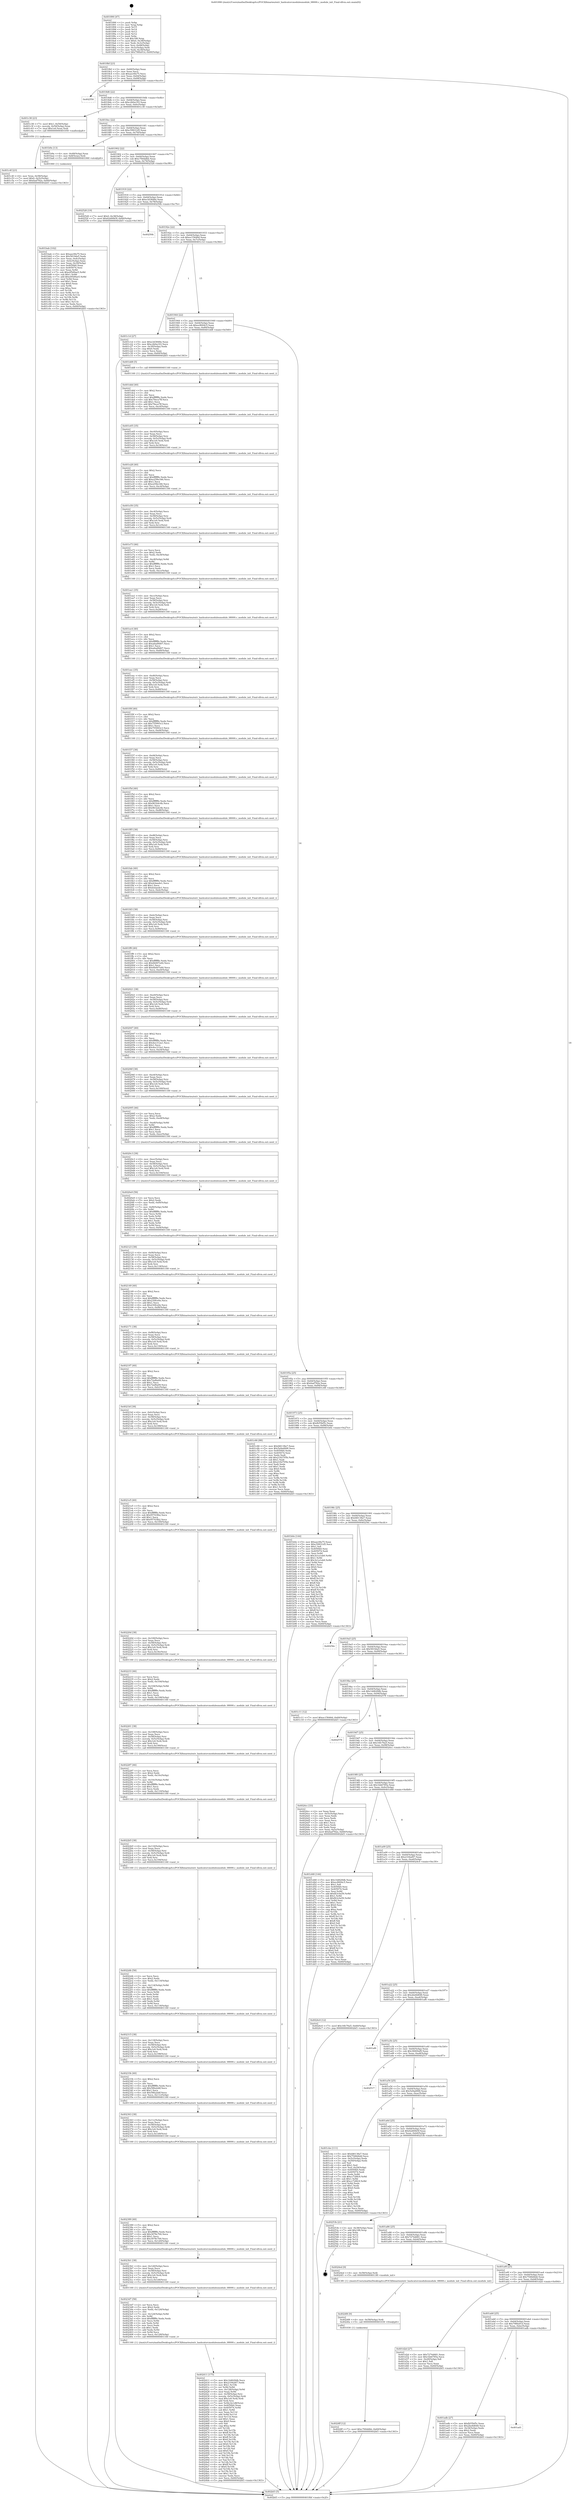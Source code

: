 digraph "0x401890" {
  label = "0x401890 (/mnt/c/Users/mathe/Desktop/tcc/POCII/binaries/extr_hashcatsrcmodulesmodule_08000.c_module_init_Final-ollvm.out::main(0))"
  labelloc = "t"
  node[shape=record]

  Entry [label="",width=0.3,height=0.3,shape=circle,fillcolor=black,style=filled]
  "0x4018bf" [label="{
     0x4018bf [23]\l
     | [instrs]\l
     &nbsp;&nbsp;0x4018bf \<+3\>: mov -0x60(%rbp),%eax\l
     &nbsp;&nbsp;0x4018c2 \<+2\>: mov %eax,%ecx\l
     &nbsp;&nbsp;0x4018c4 \<+6\>: sub $0xaec0fa75,%ecx\l
     &nbsp;&nbsp;0x4018ca \<+3\>: mov %eax,-0x64(%rbp)\l
     &nbsp;&nbsp;0x4018cd \<+3\>: mov %ecx,-0x68(%rbp)\l
     &nbsp;&nbsp;0x4018d0 \<+6\>: je 0000000000402550 \<main+0xcc0\>\l
  }"]
  "0x402550" [label="{
     0x402550\l
  }", style=dashed]
  "0x4018d6" [label="{
     0x4018d6 [22]\l
     | [instrs]\l
     &nbsp;&nbsp;0x4018d6 \<+5\>: jmp 00000000004018db \<main+0x4b\>\l
     &nbsp;&nbsp;0x4018db \<+3\>: mov -0x64(%rbp),%eax\l
     &nbsp;&nbsp;0x4018de \<+5\>: sub $0xc2b0a193,%eax\l
     &nbsp;&nbsp;0x4018e3 \<+3\>: mov %eax,-0x6c(%rbp)\l
     &nbsp;&nbsp;0x4018e6 \<+6\>: je 0000000000401c38 \<main+0x3a8\>\l
  }"]
  Exit [label="",width=0.3,height=0.3,shape=circle,fillcolor=black,style=filled,peripheries=2]
  "0x401c38" [label="{
     0x401c38 [23]\l
     | [instrs]\l
     &nbsp;&nbsp;0x401c38 \<+7\>: movl $0x1,-0x50(%rbp)\l
     &nbsp;&nbsp;0x401c3f \<+4\>: movslq -0x50(%rbp),%rax\l
     &nbsp;&nbsp;0x401c43 \<+7\>: imul $0x1e0,%rax,%rdi\l
     &nbsp;&nbsp;0x401c4a \<+5\>: call 0000000000401050 \<malloc@plt\>\l
     | [calls]\l
     &nbsp;&nbsp;0x401050 \{1\} (unknown)\l
  }"]
  "0x4018ec" [label="{
     0x4018ec [22]\l
     | [instrs]\l
     &nbsp;&nbsp;0x4018ec \<+5\>: jmp 00000000004018f1 \<main+0x61\>\l
     &nbsp;&nbsp;0x4018f1 \<+3\>: mov -0x64(%rbp),%eax\l
     &nbsp;&nbsp;0x4018f4 \<+5\>: sub $0xc59931d5,%eax\l
     &nbsp;&nbsp;0x4018f9 \<+3\>: mov %eax,-0x70(%rbp)\l
     &nbsp;&nbsp;0x4018fc \<+6\>: je 0000000000401b9e \<main+0x30e\>\l
  }"]
  "0x4024ff" [label="{
     0x4024ff [12]\l
     | [instrs]\l
     &nbsp;&nbsp;0x4024ff \<+7\>: movl $0xc760ddbb,-0x60(%rbp)\l
     &nbsp;&nbsp;0x402506 \<+5\>: jmp 0000000000402bf3 \<main+0x1363\>\l
  }"]
  "0x401b9e" [label="{
     0x401b9e [13]\l
     | [instrs]\l
     &nbsp;&nbsp;0x401b9e \<+4\>: mov -0x48(%rbp),%rax\l
     &nbsp;&nbsp;0x401ba2 \<+4\>: mov 0x8(%rax),%rdi\l
     &nbsp;&nbsp;0x401ba6 \<+5\>: call 0000000000401060 \<atoi@plt\>\l
     | [calls]\l
     &nbsp;&nbsp;0x401060 \{1\} (unknown)\l
  }"]
  "0x401902" [label="{
     0x401902 [22]\l
     | [instrs]\l
     &nbsp;&nbsp;0x401902 \<+5\>: jmp 0000000000401907 \<main+0x77\>\l
     &nbsp;&nbsp;0x401907 \<+3\>: mov -0x64(%rbp),%eax\l
     &nbsp;&nbsp;0x40190a \<+5\>: sub $0xc760ddbb,%eax\l
     &nbsp;&nbsp;0x40190f \<+3\>: mov %eax,-0x74(%rbp)\l
     &nbsp;&nbsp;0x401912 \<+6\>: je 0000000000402528 \<main+0xc98\>\l
  }"]
  "0x4024f6" [label="{
     0x4024f6 [9]\l
     | [instrs]\l
     &nbsp;&nbsp;0x4024f6 \<+4\>: mov -0x58(%rbp),%rdi\l
     &nbsp;&nbsp;0x4024fa \<+5\>: call 0000000000401030 \<free@plt\>\l
     | [calls]\l
     &nbsp;&nbsp;0x401030 \{1\} (unknown)\l
  }"]
  "0x402528" [label="{
     0x402528 [19]\l
     | [instrs]\l
     &nbsp;&nbsp;0x402528 \<+7\>: movl $0x0,-0x38(%rbp)\l
     &nbsp;&nbsp;0x40252f \<+7\>: movl $0x62d00b5f,-0x60(%rbp)\l
     &nbsp;&nbsp;0x402536 \<+5\>: jmp 0000000000402bf3 \<main+0x1363\>\l
  }"]
  "0x401918" [label="{
     0x401918 [22]\l
     | [instrs]\l
     &nbsp;&nbsp;0x401918 \<+5\>: jmp 000000000040191d \<main+0x8d\>\l
     &nbsp;&nbsp;0x40191d \<+3\>: mov -0x64(%rbp),%eax\l
     &nbsp;&nbsp;0x401920 \<+5\>: sub $0xe3d3848e,%eax\l
     &nbsp;&nbsp;0x401925 \<+3\>: mov %eax,-0x78(%rbp)\l
     &nbsp;&nbsp;0x401928 \<+6\>: je 000000000040250b \<main+0xc7b\>\l
  }"]
  "0x402411" [label="{
     0x402411 [175]\l
     | [instrs]\l
     &nbsp;&nbsp;0x402411 \<+5\>: mov $0x14d629db,%ecx\l
     &nbsp;&nbsp;0x402416 \<+5\>: mov $0x2104af47,%edx\l
     &nbsp;&nbsp;0x40241b \<+3\>: mov $0x1,%r10b\l
     &nbsp;&nbsp;0x40241e \<+3\>: xor %r8d,%r8d\l
     &nbsp;&nbsp;0x402421 \<+7\>: mov -0x128(%rbp),%r9d\l
     &nbsp;&nbsp;0x402428 \<+4\>: imul %eax,%r9d\l
     &nbsp;&nbsp;0x40242c \<+4\>: mov -0x58(%rbp),%rsi\l
     &nbsp;&nbsp;0x402430 \<+4\>: movslq -0x5c(%rbp),%rdi\l
     &nbsp;&nbsp;0x402434 \<+7\>: imul $0x1e0,%rdi,%rdi\l
     &nbsp;&nbsp;0x40243b \<+3\>: add %rdi,%rsi\l
     &nbsp;&nbsp;0x40243e \<+7\>: mov %r9d,0x1d8(%rsi)\l
     &nbsp;&nbsp;0x402445 \<+7\>: mov 0x4050b0,%eax\l
     &nbsp;&nbsp;0x40244c \<+8\>: mov 0x405074,%r9d\l
     &nbsp;&nbsp;0x402454 \<+4\>: sub $0x1,%r8d\l
     &nbsp;&nbsp;0x402458 \<+3\>: mov %eax,%r11d\l
     &nbsp;&nbsp;0x40245b \<+3\>: add %r8d,%r11d\l
     &nbsp;&nbsp;0x40245e \<+4\>: imul %r11d,%eax\l
     &nbsp;&nbsp;0x402462 \<+3\>: and $0x1,%eax\l
     &nbsp;&nbsp;0x402465 \<+3\>: cmp $0x0,%eax\l
     &nbsp;&nbsp;0x402468 \<+3\>: sete %bl\l
     &nbsp;&nbsp;0x40246b \<+4\>: cmp $0xa,%r9d\l
     &nbsp;&nbsp;0x40246f \<+4\>: setl %r14b\l
     &nbsp;&nbsp;0x402473 \<+3\>: mov %bl,%r15b\l
     &nbsp;&nbsp;0x402476 \<+4\>: xor $0xff,%r15b\l
     &nbsp;&nbsp;0x40247a \<+3\>: mov %r14b,%r12b\l
     &nbsp;&nbsp;0x40247d \<+4\>: xor $0xff,%r12b\l
     &nbsp;&nbsp;0x402481 \<+4\>: xor $0x0,%r10b\l
     &nbsp;&nbsp;0x402485 \<+3\>: mov %r15b,%r13b\l
     &nbsp;&nbsp;0x402488 \<+4\>: and $0x0,%r13b\l
     &nbsp;&nbsp;0x40248c \<+3\>: and %r10b,%bl\l
     &nbsp;&nbsp;0x40248f \<+3\>: mov %r12b,%al\l
     &nbsp;&nbsp;0x402492 \<+2\>: and $0x0,%al\l
     &nbsp;&nbsp;0x402494 \<+3\>: and %r10b,%r14b\l
     &nbsp;&nbsp;0x402497 \<+3\>: or %bl,%r13b\l
     &nbsp;&nbsp;0x40249a \<+3\>: or %r14b,%al\l
     &nbsp;&nbsp;0x40249d \<+3\>: xor %al,%r13b\l
     &nbsp;&nbsp;0x4024a0 \<+3\>: or %r12b,%r15b\l
     &nbsp;&nbsp;0x4024a3 \<+4\>: xor $0xff,%r15b\l
     &nbsp;&nbsp;0x4024a7 \<+4\>: or $0x0,%r10b\l
     &nbsp;&nbsp;0x4024ab \<+3\>: and %r10b,%r15b\l
     &nbsp;&nbsp;0x4024ae \<+3\>: or %r15b,%r13b\l
     &nbsp;&nbsp;0x4024b1 \<+4\>: test $0x1,%r13b\l
     &nbsp;&nbsp;0x4024b5 \<+3\>: cmovne %edx,%ecx\l
     &nbsp;&nbsp;0x4024b8 \<+3\>: mov %ecx,-0x60(%rbp)\l
     &nbsp;&nbsp;0x4024bb \<+5\>: jmp 0000000000402bf3 \<main+0x1363\>\l
  }"]
  "0x40250b" [label="{
     0x40250b\l
  }", style=dashed]
  "0x40192e" [label="{
     0x40192e [22]\l
     | [instrs]\l
     &nbsp;&nbsp;0x40192e \<+5\>: jmp 0000000000401933 \<main+0xa3\>\l
     &nbsp;&nbsp;0x401933 \<+3\>: mov -0x64(%rbp),%eax\l
     &nbsp;&nbsp;0x401936 \<+5\>: sub $0xec15646d,%eax\l
     &nbsp;&nbsp;0x40193b \<+3\>: mov %eax,-0x7c(%rbp)\l
     &nbsp;&nbsp;0x40193e \<+6\>: je 0000000000401c1d \<main+0x38d\>\l
  }"]
  "0x4023d7" [label="{
     0x4023d7 [58]\l
     | [instrs]\l
     &nbsp;&nbsp;0x4023d7 \<+2\>: xor %ecx,%ecx\l
     &nbsp;&nbsp;0x4023d9 \<+5\>: mov $0x2,%edx\l
     &nbsp;&nbsp;0x4023de \<+6\>: mov %edx,-0x124(%rbp)\l
     &nbsp;&nbsp;0x4023e4 \<+1\>: cltd\l
     &nbsp;&nbsp;0x4023e5 \<+7\>: mov -0x124(%rbp),%r8d\l
     &nbsp;&nbsp;0x4023ec \<+3\>: idiv %r8d\l
     &nbsp;&nbsp;0x4023ef \<+6\>: imul $0xfffffffe,%edx,%edx\l
     &nbsp;&nbsp;0x4023f5 \<+3\>: mov %ecx,%r9d\l
     &nbsp;&nbsp;0x4023f8 \<+3\>: sub %edx,%r9d\l
     &nbsp;&nbsp;0x4023fb \<+2\>: mov %ecx,%edx\l
     &nbsp;&nbsp;0x4023fd \<+3\>: sub $0x1,%edx\l
     &nbsp;&nbsp;0x402400 \<+3\>: add %edx,%r9d\l
     &nbsp;&nbsp;0x402403 \<+3\>: sub %r9d,%ecx\l
     &nbsp;&nbsp;0x402406 \<+6\>: mov %ecx,-0x128(%rbp)\l
     &nbsp;&nbsp;0x40240c \<+5\>: call 0000000000401160 \<next_i\>\l
     | [calls]\l
     &nbsp;&nbsp;0x401160 \{1\} (/mnt/c/Users/mathe/Desktop/tcc/POCII/binaries/extr_hashcatsrcmodulesmodule_08000.c_module_init_Final-ollvm.out::next_i)\l
  }"]
  "0x401c1d" [label="{
     0x401c1d [27]\l
     | [instrs]\l
     &nbsp;&nbsp;0x401c1d \<+5\>: mov $0xe3d3848e,%eax\l
     &nbsp;&nbsp;0x401c22 \<+5\>: mov $0xc2b0a193,%ecx\l
     &nbsp;&nbsp;0x401c27 \<+3\>: mov -0x30(%rbp),%edx\l
     &nbsp;&nbsp;0x401c2a \<+3\>: cmp $0x0,%edx\l
     &nbsp;&nbsp;0x401c2d \<+3\>: cmove %ecx,%eax\l
     &nbsp;&nbsp;0x401c30 \<+3\>: mov %eax,-0x60(%rbp)\l
     &nbsp;&nbsp;0x401c33 \<+5\>: jmp 0000000000402bf3 \<main+0x1363\>\l
  }"]
  "0x401944" [label="{
     0x401944 [22]\l
     | [instrs]\l
     &nbsp;&nbsp;0x401944 \<+5\>: jmp 0000000000401949 \<main+0xb9\>\l
     &nbsp;&nbsp;0x401949 \<+3\>: mov -0x64(%rbp),%eax\l
     &nbsp;&nbsp;0x40194c \<+5\>: sub $0xec8004c5,%eax\l
     &nbsp;&nbsp;0x401951 \<+3\>: mov %eax,-0x80(%rbp)\l
     &nbsp;&nbsp;0x401954 \<+6\>: je 0000000000401dd8 \<main+0x548\>\l
  }"]
  "0x4023b1" [label="{
     0x4023b1 [38]\l
     | [instrs]\l
     &nbsp;&nbsp;0x4023b1 \<+6\>: mov -0x120(%rbp),%ecx\l
     &nbsp;&nbsp;0x4023b7 \<+3\>: imul %eax,%ecx\l
     &nbsp;&nbsp;0x4023ba \<+4\>: mov -0x58(%rbp),%rsi\l
     &nbsp;&nbsp;0x4023be \<+4\>: movslq -0x5c(%rbp),%rdi\l
     &nbsp;&nbsp;0x4023c2 \<+7\>: imul $0x1e0,%rdi,%rdi\l
     &nbsp;&nbsp;0x4023c9 \<+3\>: add %rdi,%rsi\l
     &nbsp;&nbsp;0x4023cc \<+6\>: mov %ecx,0x1d4(%rsi)\l
     &nbsp;&nbsp;0x4023d2 \<+5\>: call 0000000000401160 \<next_i\>\l
     | [calls]\l
     &nbsp;&nbsp;0x401160 \{1\} (/mnt/c/Users/mathe/Desktop/tcc/POCII/binaries/extr_hashcatsrcmodulesmodule_08000.c_module_init_Final-ollvm.out::next_i)\l
  }"]
  "0x401dd8" [label="{
     0x401dd8 [5]\l
     | [instrs]\l
     &nbsp;&nbsp;0x401dd8 \<+5\>: call 0000000000401160 \<next_i\>\l
     | [calls]\l
     &nbsp;&nbsp;0x401160 \{1\} (/mnt/c/Users/mathe/Desktop/tcc/POCII/binaries/extr_hashcatsrcmodulesmodule_08000.c_module_init_Final-ollvm.out::next_i)\l
  }"]
  "0x40195a" [label="{
     0x40195a [25]\l
     | [instrs]\l
     &nbsp;&nbsp;0x40195a \<+5\>: jmp 000000000040195f \<main+0xcf\>\l
     &nbsp;&nbsp;0x40195f \<+3\>: mov -0x64(%rbp),%eax\l
     &nbsp;&nbsp;0x401962 \<+5\>: sub $0xfaaf782a,%eax\l
     &nbsp;&nbsp;0x401967 \<+6\>: mov %eax,-0x84(%rbp)\l
     &nbsp;&nbsp;0x40196d \<+6\>: je 0000000000401c66 \<main+0x3d6\>\l
  }"]
  "0x402389" [label="{
     0x402389 [40]\l
     | [instrs]\l
     &nbsp;&nbsp;0x402389 \<+5\>: mov $0x2,%ecx\l
     &nbsp;&nbsp;0x40238e \<+1\>: cltd\l
     &nbsp;&nbsp;0x40238f \<+2\>: idiv %ecx\l
     &nbsp;&nbsp;0x402391 \<+6\>: imul $0xfffffffe,%edx,%ecx\l
     &nbsp;&nbsp;0x402397 \<+6\>: add $0x3078c700,%ecx\l
     &nbsp;&nbsp;0x40239d \<+3\>: add $0x1,%ecx\l
     &nbsp;&nbsp;0x4023a0 \<+6\>: sub $0x3078c700,%ecx\l
     &nbsp;&nbsp;0x4023a6 \<+6\>: mov %ecx,-0x120(%rbp)\l
     &nbsp;&nbsp;0x4023ac \<+5\>: call 0000000000401160 \<next_i\>\l
     | [calls]\l
     &nbsp;&nbsp;0x401160 \{1\} (/mnt/c/Users/mathe/Desktop/tcc/POCII/binaries/extr_hashcatsrcmodulesmodule_08000.c_module_init_Final-ollvm.out::next_i)\l
  }"]
  "0x401c66" [label="{
     0x401c66 [88]\l
     | [instrs]\l
     &nbsp;&nbsp;0x401c66 \<+5\>: mov $0xfd6138a7,%eax\l
     &nbsp;&nbsp;0x401c6b \<+5\>: mov $0x5e9ad068,%ecx\l
     &nbsp;&nbsp;0x401c70 \<+7\>: mov 0x4050b0,%edx\l
     &nbsp;&nbsp;0x401c77 \<+7\>: mov 0x405074,%esi\l
     &nbsp;&nbsp;0x401c7e \<+2\>: mov %edx,%edi\l
     &nbsp;&nbsp;0x401c80 \<+6\>: add $0x2182705b,%edi\l
     &nbsp;&nbsp;0x401c86 \<+3\>: sub $0x1,%edi\l
     &nbsp;&nbsp;0x401c89 \<+6\>: sub $0x2182705b,%edi\l
     &nbsp;&nbsp;0x401c8f \<+3\>: imul %edi,%edx\l
     &nbsp;&nbsp;0x401c92 \<+3\>: and $0x1,%edx\l
     &nbsp;&nbsp;0x401c95 \<+3\>: cmp $0x0,%edx\l
     &nbsp;&nbsp;0x401c98 \<+4\>: sete %r8b\l
     &nbsp;&nbsp;0x401c9c \<+3\>: cmp $0xa,%esi\l
     &nbsp;&nbsp;0x401c9f \<+4\>: setl %r9b\l
     &nbsp;&nbsp;0x401ca3 \<+3\>: mov %r8b,%r10b\l
     &nbsp;&nbsp;0x401ca6 \<+3\>: and %r9b,%r10b\l
     &nbsp;&nbsp;0x401ca9 \<+3\>: xor %r9b,%r8b\l
     &nbsp;&nbsp;0x401cac \<+3\>: or %r8b,%r10b\l
     &nbsp;&nbsp;0x401caf \<+4\>: test $0x1,%r10b\l
     &nbsp;&nbsp;0x401cb3 \<+3\>: cmovne %ecx,%eax\l
     &nbsp;&nbsp;0x401cb6 \<+3\>: mov %eax,-0x60(%rbp)\l
     &nbsp;&nbsp;0x401cb9 \<+5\>: jmp 0000000000402bf3 \<main+0x1363\>\l
  }"]
  "0x401973" [label="{
     0x401973 [25]\l
     | [instrs]\l
     &nbsp;&nbsp;0x401973 \<+5\>: jmp 0000000000401978 \<main+0xe8\>\l
     &nbsp;&nbsp;0x401978 \<+3\>: mov -0x64(%rbp),%eax\l
     &nbsp;&nbsp;0x40197b \<+5\>: sub $0xfb55bf5c,%eax\l
     &nbsp;&nbsp;0x401980 \<+6\>: mov %eax,-0x88(%rbp)\l
     &nbsp;&nbsp;0x401986 \<+6\>: je 0000000000401b0e \<main+0x27e\>\l
  }"]
  "0x402363" [label="{
     0x402363 [38]\l
     | [instrs]\l
     &nbsp;&nbsp;0x402363 \<+6\>: mov -0x11c(%rbp),%ecx\l
     &nbsp;&nbsp;0x402369 \<+3\>: imul %eax,%ecx\l
     &nbsp;&nbsp;0x40236c \<+4\>: mov -0x58(%rbp),%rsi\l
     &nbsp;&nbsp;0x402370 \<+4\>: movslq -0x5c(%rbp),%rdi\l
     &nbsp;&nbsp;0x402374 \<+7\>: imul $0x1e0,%rdi,%rdi\l
     &nbsp;&nbsp;0x40237b \<+3\>: add %rdi,%rsi\l
     &nbsp;&nbsp;0x40237e \<+6\>: mov %ecx,0x1d0(%rsi)\l
     &nbsp;&nbsp;0x402384 \<+5\>: call 0000000000401160 \<next_i\>\l
     | [calls]\l
     &nbsp;&nbsp;0x401160 \{1\} (/mnt/c/Users/mathe/Desktop/tcc/POCII/binaries/extr_hashcatsrcmodulesmodule_08000.c_module_init_Final-ollvm.out::next_i)\l
  }"]
  "0x401b0e" [label="{
     0x401b0e [144]\l
     | [instrs]\l
     &nbsp;&nbsp;0x401b0e \<+5\>: mov $0xaec0fa75,%eax\l
     &nbsp;&nbsp;0x401b13 \<+5\>: mov $0xc59931d5,%ecx\l
     &nbsp;&nbsp;0x401b18 \<+2\>: mov $0x1,%dl\l
     &nbsp;&nbsp;0x401b1a \<+7\>: mov 0x4050b0,%esi\l
     &nbsp;&nbsp;0x401b21 \<+7\>: mov 0x405074,%edi\l
     &nbsp;&nbsp;0x401b28 \<+3\>: mov %esi,%r8d\l
     &nbsp;&nbsp;0x401b2b \<+7\>: sub $0x3e1a1eb9,%r8d\l
     &nbsp;&nbsp;0x401b32 \<+4\>: sub $0x1,%r8d\l
     &nbsp;&nbsp;0x401b36 \<+7\>: add $0x3e1a1eb9,%r8d\l
     &nbsp;&nbsp;0x401b3d \<+4\>: imul %r8d,%esi\l
     &nbsp;&nbsp;0x401b41 \<+3\>: and $0x1,%esi\l
     &nbsp;&nbsp;0x401b44 \<+3\>: cmp $0x0,%esi\l
     &nbsp;&nbsp;0x401b47 \<+4\>: sete %r9b\l
     &nbsp;&nbsp;0x401b4b \<+3\>: cmp $0xa,%edi\l
     &nbsp;&nbsp;0x401b4e \<+4\>: setl %r10b\l
     &nbsp;&nbsp;0x401b52 \<+3\>: mov %r9b,%r11b\l
     &nbsp;&nbsp;0x401b55 \<+4\>: xor $0xff,%r11b\l
     &nbsp;&nbsp;0x401b59 \<+3\>: mov %r10b,%bl\l
     &nbsp;&nbsp;0x401b5c \<+3\>: xor $0xff,%bl\l
     &nbsp;&nbsp;0x401b5f \<+3\>: xor $0x1,%dl\l
     &nbsp;&nbsp;0x401b62 \<+3\>: mov %r11b,%r14b\l
     &nbsp;&nbsp;0x401b65 \<+4\>: and $0xff,%r14b\l
     &nbsp;&nbsp;0x401b69 \<+3\>: and %dl,%r9b\l
     &nbsp;&nbsp;0x401b6c \<+3\>: mov %bl,%r15b\l
     &nbsp;&nbsp;0x401b6f \<+4\>: and $0xff,%r15b\l
     &nbsp;&nbsp;0x401b73 \<+3\>: and %dl,%r10b\l
     &nbsp;&nbsp;0x401b76 \<+3\>: or %r9b,%r14b\l
     &nbsp;&nbsp;0x401b79 \<+3\>: or %r10b,%r15b\l
     &nbsp;&nbsp;0x401b7c \<+3\>: xor %r15b,%r14b\l
     &nbsp;&nbsp;0x401b7f \<+3\>: or %bl,%r11b\l
     &nbsp;&nbsp;0x401b82 \<+4\>: xor $0xff,%r11b\l
     &nbsp;&nbsp;0x401b86 \<+3\>: or $0x1,%dl\l
     &nbsp;&nbsp;0x401b89 \<+3\>: and %dl,%r11b\l
     &nbsp;&nbsp;0x401b8c \<+3\>: or %r11b,%r14b\l
     &nbsp;&nbsp;0x401b8f \<+4\>: test $0x1,%r14b\l
     &nbsp;&nbsp;0x401b93 \<+3\>: cmovne %ecx,%eax\l
     &nbsp;&nbsp;0x401b96 \<+3\>: mov %eax,-0x60(%rbp)\l
     &nbsp;&nbsp;0x401b99 \<+5\>: jmp 0000000000402bf3 \<main+0x1363\>\l
  }"]
  "0x40198c" [label="{
     0x40198c [25]\l
     | [instrs]\l
     &nbsp;&nbsp;0x40198c \<+5\>: jmp 0000000000401991 \<main+0x101\>\l
     &nbsp;&nbsp;0x401991 \<+3\>: mov -0x64(%rbp),%eax\l
     &nbsp;&nbsp;0x401994 \<+5\>: sub $0xfd6138a7,%eax\l
     &nbsp;&nbsp;0x401999 \<+6\>: mov %eax,-0x8c(%rbp)\l
     &nbsp;&nbsp;0x40199f \<+6\>: je 000000000040256c \<main+0xcdc\>\l
  }"]
  "0x40233b" [label="{
     0x40233b [40]\l
     | [instrs]\l
     &nbsp;&nbsp;0x40233b \<+5\>: mov $0x2,%ecx\l
     &nbsp;&nbsp;0x402340 \<+1\>: cltd\l
     &nbsp;&nbsp;0x402341 \<+2\>: idiv %ecx\l
     &nbsp;&nbsp;0x402343 \<+6\>: imul $0xfffffffe,%edx,%ecx\l
     &nbsp;&nbsp;0x402349 \<+6\>: add $0x58fa2ddf,%ecx\l
     &nbsp;&nbsp;0x40234f \<+3\>: add $0x1,%ecx\l
     &nbsp;&nbsp;0x402352 \<+6\>: sub $0x58fa2ddf,%ecx\l
     &nbsp;&nbsp;0x402358 \<+6\>: mov %ecx,-0x11c(%rbp)\l
     &nbsp;&nbsp;0x40235e \<+5\>: call 0000000000401160 \<next_i\>\l
     | [calls]\l
     &nbsp;&nbsp;0x401160 \{1\} (/mnt/c/Users/mathe/Desktop/tcc/POCII/binaries/extr_hashcatsrcmodulesmodule_08000.c_module_init_Final-ollvm.out::next_i)\l
  }"]
  "0x40256c" [label="{
     0x40256c\l
  }", style=dashed]
  "0x4019a5" [label="{
     0x4019a5 [25]\l
     | [instrs]\l
     &nbsp;&nbsp;0x4019a5 \<+5\>: jmp 00000000004019aa \<main+0x11a\>\l
     &nbsp;&nbsp;0x4019aa \<+3\>: mov -0x64(%rbp),%eax\l
     &nbsp;&nbsp;0x4019ad \<+5\>: sub $0x5819da5,%eax\l
     &nbsp;&nbsp;0x4019b2 \<+6\>: mov %eax,-0x90(%rbp)\l
     &nbsp;&nbsp;0x4019b8 \<+6\>: je 0000000000401c11 \<main+0x381\>\l
  }"]
  "0x402315" [label="{
     0x402315 [38]\l
     | [instrs]\l
     &nbsp;&nbsp;0x402315 \<+6\>: mov -0x118(%rbp),%ecx\l
     &nbsp;&nbsp;0x40231b \<+3\>: imul %eax,%ecx\l
     &nbsp;&nbsp;0x40231e \<+4\>: mov -0x58(%rbp),%rsi\l
     &nbsp;&nbsp;0x402322 \<+4\>: movslq -0x5c(%rbp),%rdi\l
     &nbsp;&nbsp;0x402326 \<+7\>: imul $0x1e0,%rdi,%rdi\l
     &nbsp;&nbsp;0x40232d \<+3\>: add %rdi,%rsi\l
     &nbsp;&nbsp;0x402330 \<+6\>: mov %ecx,0x198(%rsi)\l
     &nbsp;&nbsp;0x402336 \<+5\>: call 0000000000401160 \<next_i\>\l
     | [calls]\l
     &nbsp;&nbsp;0x401160 \{1\} (/mnt/c/Users/mathe/Desktop/tcc/POCII/binaries/extr_hashcatsrcmodulesmodule_08000.c_module_init_Final-ollvm.out::next_i)\l
  }"]
  "0x401c11" [label="{
     0x401c11 [12]\l
     | [instrs]\l
     &nbsp;&nbsp;0x401c11 \<+7\>: movl $0xec15646d,-0x60(%rbp)\l
     &nbsp;&nbsp;0x401c18 \<+5\>: jmp 0000000000402bf3 \<main+0x1363\>\l
  }"]
  "0x4019be" [label="{
     0x4019be [25]\l
     | [instrs]\l
     &nbsp;&nbsp;0x4019be \<+5\>: jmp 00000000004019c3 \<main+0x133\>\l
     &nbsp;&nbsp;0x4019c3 \<+3\>: mov -0x64(%rbp),%eax\l
     &nbsp;&nbsp;0x4019c6 \<+5\>: sub $0x14d629db,%eax\l
     &nbsp;&nbsp;0x4019cb \<+6\>: mov %eax,-0x94(%rbp)\l
     &nbsp;&nbsp;0x4019d1 \<+6\>: je 0000000000402578 \<main+0xce8\>\l
  }"]
  "0x4022db" [label="{
     0x4022db [58]\l
     | [instrs]\l
     &nbsp;&nbsp;0x4022db \<+2\>: xor %ecx,%ecx\l
     &nbsp;&nbsp;0x4022dd \<+5\>: mov $0x2,%edx\l
     &nbsp;&nbsp;0x4022e2 \<+6\>: mov %edx,-0x114(%rbp)\l
     &nbsp;&nbsp;0x4022e8 \<+1\>: cltd\l
     &nbsp;&nbsp;0x4022e9 \<+7\>: mov -0x114(%rbp),%r8d\l
     &nbsp;&nbsp;0x4022f0 \<+3\>: idiv %r8d\l
     &nbsp;&nbsp;0x4022f3 \<+6\>: imul $0xfffffffe,%edx,%edx\l
     &nbsp;&nbsp;0x4022f9 \<+3\>: mov %ecx,%r9d\l
     &nbsp;&nbsp;0x4022fc \<+3\>: sub %edx,%r9d\l
     &nbsp;&nbsp;0x4022ff \<+2\>: mov %ecx,%edx\l
     &nbsp;&nbsp;0x402301 \<+3\>: sub $0x1,%edx\l
     &nbsp;&nbsp;0x402304 \<+3\>: add %edx,%r9d\l
     &nbsp;&nbsp;0x402307 \<+3\>: sub %r9d,%ecx\l
     &nbsp;&nbsp;0x40230a \<+6\>: mov %ecx,-0x118(%rbp)\l
     &nbsp;&nbsp;0x402310 \<+5\>: call 0000000000401160 \<next_i\>\l
     | [calls]\l
     &nbsp;&nbsp;0x401160 \{1\} (/mnt/c/Users/mathe/Desktop/tcc/POCII/binaries/extr_hashcatsrcmodulesmodule_08000.c_module_init_Final-ollvm.out::next_i)\l
  }"]
  "0x402578" [label="{
     0x402578\l
  }", style=dashed]
  "0x4019d7" [label="{
     0x4019d7 [25]\l
     | [instrs]\l
     &nbsp;&nbsp;0x4019d7 \<+5\>: jmp 00000000004019dc \<main+0x14c\>\l
     &nbsp;&nbsp;0x4019dc \<+3\>: mov -0x64(%rbp),%eax\l
     &nbsp;&nbsp;0x4019df \<+5\>: sub $0x16fc76a5,%eax\l
     &nbsp;&nbsp;0x4019e4 \<+6\>: mov %eax,-0x98(%rbp)\l
     &nbsp;&nbsp;0x4019ea \<+6\>: je 00000000004024cc \<main+0xc3c\>\l
  }"]
  "0x4022b5" [label="{
     0x4022b5 [38]\l
     | [instrs]\l
     &nbsp;&nbsp;0x4022b5 \<+6\>: mov -0x110(%rbp),%ecx\l
     &nbsp;&nbsp;0x4022bb \<+3\>: imul %eax,%ecx\l
     &nbsp;&nbsp;0x4022be \<+4\>: mov -0x58(%rbp),%rsi\l
     &nbsp;&nbsp;0x4022c2 \<+4\>: movslq -0x5c(%rbp),%rdi\l
     &nbsp;&nbsp;0x4022c6 \<+7\>: imul $0x1e0,%rdi,%rdi\l
     &nbsp;&nbsp;0x4022cd \<+3\>: add %rdi,%rsi\l
     &nbsp;&nbsp;0x4022d0 \<+6\>: mov %ecx,0x194(%rsi)\l
     &nbsp;&nbsp;0x4022d6 \<+5\>: call 0000000000401160 \<next_i\>\l
     | [calls]\l
     &nbsp;&nbsp;0x401160 \{1\} (/mnt/c/Users/mathe/Desktop/tcc/POCII/binaries/extr_hashcatsrcmodulesmodule_08000.c_module_init_Final-ollvm.out::next_i)\l
  }"]
  "0x4024cc" [label="{
     0x4024cc [33]\l
     | [instrs]\l
     &nbsp;&nbsp;0x4024cc \<+2\>: xor %eax,%eax\l
     &nbsp;&nbsp;0x4024ce \<+3\>: mov -0x5c(%rbp),%ecx\l
     &nbsp;&nbsp;0x4024d1 \<+2\>: mov %eax,%edx\l
     &nbsp;&nbsp;0x4024d3 \<+2\>: sub %ecx,%edx\l
     &nbsp;&nbsp;0x4024d5 \<+2\>: mov %eax,%ecx\l
     &nbsp;&nbsp;0x4024d7 \<+3\>: sub $0x1,%ecx\l
     &nbsp;&nbsp;0x4024da \<+2\>: add %ecx,%edx\l
     &nbsp;&nbsp;0x4024dc \<+2\>: sub %edx,%eax\l
     &nbsp;&nbsp;0x4024de \<+3\>: mov %eax,-0x5c(%rbp)\l
     &nbsp;&nbsp;0x4024e1 \<+7\>: movl $0xfaaf782a,-0x60(%rbp)\l
     &nbsp;&nbsp;0x4024e8 \<+5\>: jmp 0000000000402bf3 \<main+0x1363\>\l
  }"]
  "0x4019f0" [label="{
     0x4019f0 [25]\l
     | [instrs]\l
     &nbsp;&nbsp;0x4019f0 \<+5\>: jmp 00000000004019f5 \<main+0x165\>\l
     &nbsp;&nbsp;0x4019f5 \<+3\>: mov -0x64(%rbp),%eax\l
     &nbsp;&nbsp;0x4019f8 \<+5\>: sub $0x1bb6785a,%eax\l
     &nbsp;&nbsp;0x4019fd \<+6\>: mov %eax,-0x9c(%rbp)\l
     &nbsp;&nbsp;0x401a03 \<+6\>: je 0000000000401d48 \<main+0x4b8\>\l
  }"]
  "0x402287" [label="{
     0x402287 [46]\l
     | [instrs]\l
     &nbsp;&nbsp;0x402287 \<+2\>: xor %ecx,%ecx\l
     &nbsp;&nbsp;0x402289 \<+5\>: mov $0x2,%edx\l
     &nbsp;&nbsp;0x40228e \<+6\>: mov %edx,-0x10c(%rbp)\l
     &nbsp;&nbsp;0x402294 \<+1\>: cltd\l
     &nbsp;&nbsp;0x402295 \<+7\>: mov -0x10c(%rbp),%r8d\l
     &nbsp;&nbsp;0x40229c \<+3\>: idiv %r8d\l
     &nbsp;&nbsp;0x40229f \<+6\>: imul $0xfffffffe,%edx,%edx\l
     &nbsp;&nbsp;0x4022a5 \<+3\>: sub $0x1,%ecx\l
     &nbsp;&nbsp;0x4022a8 \<+2\>: sub %ecx,%edx\l
     &nbsp;&nbsp;0x4022aa \<+6\>: mov %edx,-0x110(%rbp)\l
     &nbsp;&nbsp;0x4022b0 \<+5\>: call 0000000000401160 \<next_i\>\l
     | [calls]\l
     &nbsp;&nbsp;0x401160 \{1\} (/mnt/c/Users/mathe/Desktop/tcc/POCII/binaries/extr_hashcatsrcmodulesmodule_08000.c_module_init_Final-ollvm.out::next_i)\l
  }"]
  "0x401d48" [label="{
     0x401d48 [144]\l
     | [instrs]\l
     &nbsp;&nbsp;0x401d48 \<+5\>: mov $0x14d629db,%eax\l
     &nbsp;&nbsp;0x401d4d \<+5\>: mov $0xec8004c5,%ecx\l
     &nbsp;&nbsp;0x401d52 \<+2\>: mov $0x1,%dl\l
     &nbsp;&nbsp;0x401d54 \<+7\>: mov 0x4050b0,%esi\l
     &nbsp;&nbsp;0x401d5b \<+7\>: mov 0x405074,%edi\l
     &nbsp;&nbsp;0x401d62 \<+3\>: mov %esi,%r8d\l
     &nbsp;&nbsp;0x401d65 \<+7\>: add $0xfb3c0a59,%r8d\l
     &nbsp;&nbsp;0x401d6c \<+4\>: sub $0x1,%r8d\l
     &nbsp;&nbsp;0x401d70 \<+7\>: sub $0xfb3c0a59,%r8d\l
     &nbsp;&nbsp;0x401d77 \<+4\>: imul %r8d,%esi\l
     &nbsp;&nbsp;0x401d7b \<+3\>: and $0x1,%esi\l
     &nbsp;&nbsp;0x401d7e \<+3\>: cmp $0x0,%esi\l
     &nbsp;&nbsp;0x401d81 \<+4\>: sete %r9b\l
     &nbsp;&nbsp;0x401d85 \<+3\>: cmp $0xa,%edi\l
     &nbsp;&nbsp;0x401d88 \<+4\>: setl %r10b\l
     &nbsp;&nbsp;0x401d8c \<+3\>: mov %r9b,%r11b\l
     &nbsp;&nbsp;0x401d8f \<+4\>: xor $0xff,%r11b\l
     &nbsp;&nbsp;0x401d93 \<+3\>: mov %r10b,%bl\l
     &nbsp;&nbsp;0x401d96 \<+3\>: xor $0xff,%bl\l
     &nbsp;&nbsp;0x401d99 \<+3\>: xor $0x0,%dl\l
     &nbsp;&nbsp;0x401d9c \<+3\>: mov %r11b,%r14b\l
     &nbsp;&nbsp;0x401d9f \<+4\>: and $0x0,%r14b\l
     &nbsp;&nbsp;0x401da3 \<+3\>: and %dl,%r9b\l
     &nbsp;&nbsp;0x401da6 \<+3\>: mov %bl,%r15b\l
     &nbsp;&nbsp;0x401da9 \<+4\>: and $0x0,%r15b\l
     &nbsp;&nbsp;0x401dad \<+3\>: and %dl,%r10b\l
     &nbsp;&nbsp;0x401db0 \<+3\>: or %r9b,%r14b\l
     &nbsp;&nbsp;0x401db3 \<+3\>: or %r10b,%r15b\l
     &nbsp;&nbsp;0x401db6 \<+3\>: xor %r15b,%r14b\l
     &nbsp;&nbsp;0x401db9 \<+3\>: or %bl,%r11b\l
     &nbsp;&nbsp;0x401dbc \<+4\>: xor $0xff,%r11b\l
     &nbsp;&nbsp;0x401dc0 \<+3\>: or $0x0,%dl\l
     &nbsp;&nbsp;0x401dc3 \<+3\>: and %dl,%r11b\l
     &nbsp;&nbsp;0x401dc6 \<+3\>: or %r11b,%r14b\l
     &nbsp;&nbsp;0x401dc9 \<+4\>: test $0x1,%r14b\l
     &nbsp;&nbsp;0x401dcd \<+3\>: cmovne %ecx,%eax\l
     &nbsp;&nbsp;0x401dd0 \<+3\>: mov %eax,-0x60(%rbp)\l
     &nbsp;&nbsp;0x401dd3 \<+5\>: jmp 0000000000402bf3 \<main+0x1363\>\l
  }"]
  "0x401a09" [label="{
     0x401a09 [25]\l
     | [instrs]\l
     &nbsp;&nbsp;0x401a09 \<+5\>: jmp 0000000000401a0e \<main+0x17e\>\l
     &nbsp;&nbsp;0x401a0e \<+3\>: mov -0x64(%rbp),%eax\l
     &nbsp;&nbsp;0x401a11 \<+5\>: sub $0x2104af47,%eax\l
     &nbsp;&nbsp;0x401a16 \<+6\>: mov %eax,-0xa0(%rbp)\l
     &nbsp;&nbsp;0x401a1c \<+6\>: je 00000000004024c0 \<main+0xc30\>\l
  }"]
  "0x402261" [label="{
     0x402261 [38]\l
     | [instrs]\l
     &nbsp;&nbsp;0x402261 \<+6\>: mov -0x108(%rbp),%ecx\l
     &nbsp;&nbsp;0x402267 \<+3\>: imul %eax,%ecx\l
     &nbsp;&nbsp;0x40226a \<+4\>: mov -0x58(%rbp),%rsi\l
     &nbsp;&nbsp;0x40226e \<+4\>: movslq -0x5c(%rbp),%rdi\l
     &nbsp;&nbsp;0x402272 \<+7\>: imul $0x1e0,%rdi,%rdi\l
     &nbsp;&nbsp;0x402279 \<+3\>: add %rdi,%rsi\l
     &nbsp;&nbsp;0x40227c \<+6\>: mov %ecx,0x190(%rsi)\l
     &nbsp;&nbsp;0x402282 \<+5\>: call 0000000000401160 \<next_i\>\l
     | [calls]\l
     &nbsp;&nbsp;0x401160 \{1\} (/mnt/c/Users/mathe/Desktop/tcc/POCII/binaries/extr_hashcatsrcmodulesmodule_08000.c_module_init_Final-ollvm.out::next_i)\l
  }"]
  "0x4024c0" [label="{
     0x4024c0 [12]\l
     | [instrs]\l
     &nbsp;&nbsp;0x4024c0 \<+7\>: movl $0x16fc76a5,-0x60(%rbp)\l
     &nbsp;&nbsp;0x4024c7 \<+5\>: jmp 0000000000402bf3 \<main+0x1363\>\l
  }"]
  "0x401a22" [label="{
     0x401a22 [25]\l
     | [instrs]\l
     &nbsp;&nbsp;0x401a22 \<+5\>: jmp 0000000000401a27 \<main+0x197\>\l
     &nbsp;&nbsp;0x401a27 \<+3\>: mov -0x64(%rbp),%eax\l
     &nbsp;&nbsp;0x401a2a \<+5\>: sub $0x2be8d648,%eax\l
     &nbsp;&nbsp;0x401a2f \<+6\>: mov %eax,-0xa4(%rbp)\l
     &nbsp;&nbsp;0x401a35 \<+6\>: je 0000000000401af6 \<main+0x266\>\l
  }"]
  "0x402233" [label="{
     0x402233 [46]\l
     | [instrs]\l
     &nbsp;&nbsp;0x402233 \<+2\>: xor %ecx,%ecx\l
     &nbsp;&nbsp;0x402235 \<+5\>: mov $0x2,%edx\l
     &nbsp;&nbsp;0x40223a \<+6\>: mov %edx,-0x104(%rbp)\l
     &nbsp;&nbsp;0x402240 \<+1\>: cltd\l
     &nbsp;&nbsp;0x402241 \<+7\>: mov -0x104(%rbp),%r8d\l
     &nbsp;&nbsp;0x402248 \<+3\>: idiv %r8d\l
     &nbsp;&nbsp;0x40224b \<+6\>: imul $0xfffffffe,%edx,%edx\l
     &nbsp;&nbsp;0x402251 \<+3\>: sub $0x1,%ecx\l
     &nbsp;&nbsp;0x402254 \<+2\>: sub %ecx,%edx\l
     &nbsp;&nbsp;0x402256 \<+6\>: mov %edx,-0x108(%rbp)\l
     &nbsp;&nbsp;0x40225c \<+5\>: call 0000000000401160 \<next_i\>\l
     | [calls]\l
     &nbsp;&nbsp;0x401160 \{1\} (/mnt/c/Users/mathe/Desktop/tcc/POCII/binaries/extr_hashcatsrcmodulesmodule_08000.c_module_init_Final-ollvm.out::next_i)\l
  }"]
  "0x401af6" [label="{
     0x401af6\l
  }", style=dashed]
  "0x401a3b" [label="{
     0x401a3b [25]\l
     | [instrs]\l
     &nbsp;&nbsp;0x401a3b \<+5\>: jmp 0000000000401a40 \<main+0x1b0\>\l
     &nbsp;&nbsp;0x401a40 \<+3\>: mov -0x64(%rbp),%eax\l
     &nbsp;&nbsp;0x401a43 \<+5\>: sub $0x38400af9,%eax\l
     &nbsp;&nbsp;0x401a48 \<+6\>: mov %eax,-0xa8(%rbp)\l
     &nbsp;&nbsp;0x401a4e \<+6\>: je 0000000000402517 \<main+0xc87\>\l
  }"]
  "0x40220d" [label="{
     0x40220d [38]\l
     | [instrs]\l
     &nbsp;&nbsp;0x40220d \<+6\>: mov -0x100(%rbp),%ecx\l
     &nbsp;&nbsp;0x402213 \<+3\>: imul %eax,%ecx\l
     &nbsp;&nbsp;0x402216 \<+4\>: mov -0x58(%rbp),%rsi\l
     &nbsp;&nbsp;0x40221a \<+4\>: movslq -0x5c(%rbp),%rdi\l
     &nbsp;&nbsp;0x40221e \<+7\>: imul $0x1e0,%rdi,%rdi\l
     &nbsp;&nbsp;0x402225 \<+3\>: add %rdi,%rsi\l
     &nbsp;&nbsp;0x402228 \<+6\>: mov %ecx,0x18c(%rsi)\l
     &nbsp;&nbsp;0x40222e \<+5\>: call 0000000000401160 \<next_i\>\l
     | [calls]\l
     &nbsp;&nbsp;0x401160 \{1\} (/mnt/c/Users/mathe/Desktop/tcc/POCII/binaries/extr_hashcatsrcmodulesmodule_08000.c_module_init_Final-ollvm.out::next_i)\l
  }"]
  "0x402517" [label="{
     0x402517\l
  }", style=dashed]
  "0x401a54" [label="{
     0x401a54 [25]\l
     | [instrs]\l
     &nbsp;&nbsp;0x401a54 \<+5\>: jmp 0000000000401a59 \<main+0x1c9\>\l
     &nbsp;&nbsp;0x401a59 \<+3\>: mov -0x64(%rbp),%eax\l
     &nbsp;&nbsp;0x401a5c \<+5\>: sub $0x5e9ad068,%eax\l
     &nbsp;&nbsp;0x401a61 \<+6\>: mov %eax,-0xac(%rbp)\l
     &nbsp;&nbsp;0x401a67 \<+6\>: je 0000000000401cbe \<main+0x42e\>\l
  }"]
  "0x4021e5" [label="{
     0x4021e5 [40]\l
     | [instrs]\l
     &nbsp;&nbsp;0x4021e5 \<+5\>: mov $0x2,%ecx\l
     &nbsp;&nbsp;0x4021ea \<+1\>: cltd\l
     &nbsp;&nbsp;0x4021eb \<+2\>: idiv %ecx\l
     &nbsp;&nbsp;0x4021ed \<+6\>: imul $0xfffffffe,%edx,%ecx\l
     &nbsp;&nbsp;0x4021f3 \<+6\>: sub $0x95743fb2,%ecx\l
     &nbsp;&nbsp;0x4021f9 \<+3\>: add $0x1,%ecx\l
     &nbsp;&nbsp;0x4021fc \<+6\>: add $0x95743fb2,%ecx\l
     &nbsp;&nbsp;0x402202 \<+6\>: mov %ecx,-0x100(%rbp)\l
     &nbsp;&nbsp;0x402208 \<+5\>: call 0000000000401160 \<next_i\>\l
     | [calls]\l
     &nbsp;&nbsp;0x401160 \{1\} (/mnt/c/Users/mathe/Desktop/tcc/POCII/binaries/extr_hashcatsrcmodulesmodule_08000.c_module_init_Final-ollvm.out::next_i)\l
  }"]
  "0x401cbe" [label="{
     0x401cbe [111]\l
     | [instrs]\l
     &nbsp;&nbsp;0x401cbe \<+5\>: mov $0xfd6138a7,%eax\l
     &nbsp;&nbsp;0x401cc3 \<+5\>: mov $0x7548d4dd,%ecx\l
     &nbsp;&nbsp;0x401cc8 \<+3\>: mov -0x5c(%rbp),%edx\l
     &nbsp;&nbsp;0x401ccb \<+3\>: cmp -0x50(%rbp),%edx\l
     &nbsp;&nbsp;0x401cce \<+4\>: setl %sil\l
     &nbsp;&nbsp;0x401cd2 \<+4\>: and $0x1,%sil\l
     &nbsp;&nbsp;0x401cd6 \<+4\>: mov %sil,-0x29(%rbp)\l
     &nbsp;&nbsp;0x401cda \<+7\>: mov 0x4050b0,%edx\l
     &nbsp;&nbsp;0x401ce1 \<+7\>: mov 0x405074,%edi\l
     &nbsp;&nbsp;0x401ce8 \<+3\>: mov %edx,%r8d\l
     &nbsp;&nbsp;0x401ceb \<+7\>: sub $0xcc728fc9,%r8d\l
     &nbsp;&nbsp;0x401cf2 \<+4\>: sub $0x1,%r8d\l
     &nbsp;&nbsp;0x401cf6 \<+7\>: add $0xcc728fc9,%r8d\l
     &nbsp;&nbsp;0x401cfd \<+4\>: imul %r8d,%edx\l
     &nbsp;&nbsp;0x401d01 \<+3\>: and $0x1,%edx\l
     &nbsp;&nbsp;0x401d04 \<+3\>: cmp $0x0,%edx\l
     &nbsp;&nbsp;0x401d07 \<+4\>: sete %sil\l
     &nbsp;&nbsp;0x401d0b \<+3\>: cmp $0xa,%edi\l
     &nbsp;&nbsp;0x401d0e \<+4\>: setl %r9b\l
     &nbsp;&nbsp;0x401d12 \<+3\>: mov %sil,%r10b\l
     &nbsp;&nbsp;0x401d15 \<+3\>: and %r9b,%r10b\l
     &nbsp;&nbsp;0x401d18 \<+3\>: xor %r9b,%sil\l
     &nbsp;&nbsp;0x401d1b \<+3\>: or %sil,%r10b\l
     &nbsp;&nbsp;0x401d1e \<+4\>: test $0x1,%r10b\l
     &nbsp;&nbsp;0x401d22 \<+3\>: cmovne %ecx,%eax\l
     &nbsp;&nbsp;0x401d25 \<+3\>: mov %eax,-0x60(%rbp)\l
     &nbsp;&nbsp;0x401d28 \<+5\>: jmp 0000000000402bf3 \<main+0x1363\>\l
  }"]
  "0x401a6d" [label="{
     0x401a6d [25]\l
     | [instrs]\l
     &nbsp;&nbsp;0x401a6d \<+5\>: jmp 0000000000401a72 \<main+0x1e2\>\l
     &nbsp;&nbsp;0x401a72 \<+3\>: mov -0x64(%rbp),%eax\l
     &nbsp;&nbsp;0x401a75 \<+5\>: sub $0x62d00b5f,%eax\l
     &nbsp;&nbsp;0x401a7a \<+6\>: mov %eax,-0xb0(%rbp)\l
     &nbsp;&nbsp;0x401a80 \<+6\>: je 000000000040253b \<main+0xcab\>\l
  }"]
  "0x4021bf" [label="{
     0x4021bf [38]\l
     | [instrs]\l
     &nbsp;&nbsp;0x4021bf \<+6\>: mov -0xfc(%rbp),%ecx\l
     &nbsp;&nbsp;0x4021c5 \<+3\>: imul %eax,%ecx\l
     &nbsp;&nbsp;0x4021c8 \<+4\>: mov -0x58(%rbp),%rsi\l
     &nbsp;&nbsp;0x4021cc \<+4\>: movslq -0x5c(%rbp),%rdi\l
     &nbsp;&nbsp;0x4021d0 \<+7\>: imul $0x1e0,%rdi,%rdi\l
     &nbsp;&nbsp;0x4021d7 \<+3\>: add %rdi,%rsi\l
     &nbsp;&nbsp;0x4021da \<+6\>: mov %ecx,0x188(%rsi)\l
     &nbsp;&nbsp;0x4021e0 \<+5\>: call 0000000000401160 \<next_i\>\l
     | [calls]\l
     &nbsp;&nbsp;0x401160 \{1\} (/mnt/c/Users/mathe/Desktop/tcc/POCII/binaries/extr_hashcatsrcmodulesmodule_08000.c_module_init_Final-ollvm.out::next_i)\l
  }"]
  "0x40253b" [label="{
     0x40253b [21]\l
     | [instrs]\l
     &nbsp;&nbsp;0x40253b \<+3\>: mov -0x38(%rbp),%eax\l
     &nbsp;&nbsp;0x40253e \<+7\>: add $0x188,%rsp\l
     &nbsp;&nbsp;0x402545 \<+1\>: pop %rbx\l
     &nbsp;&nbsp;0x402546 \<+2\>: pop %r12\l
     &nbsp;&nbsp;0x402548 \<+2\>: pop %r13\l
     &nbsp;&nbsp;0x40254a \<+2\>: pop %r14\l
     &nbsp;&nbsp;0x40254c \<+2\>: pop %r15\l
     &nbsp;&nbsp;0x40254e \<+1\>: pop %rbp\l
     &nbsp;&nbsp;0x40254f \<+1\>: ret\l
  }"]
  "0x401a86" [label="{
     0x401a86 [25]\l
     | [instrs]\l
     &nbsp;&nbsp;0x401a86 \<+5\>: jmp 0000000000401a8b \<main+0x1fb\>\l
     &nbsp;&nbsp;0x401a8b \<+3\>: mov -0x64(%rbp),%eax\l
     &nbsp;&nbsp;0x401a8e \<+5\>: sub $0x7274d681,%eax\l
     &nbsp;&nbsp;0x401a93 \<+6\>: mov %eax,-0xb4(%rbp)\l
     &nbsp;&nbsp;0x401a99 \<+6\>: je 00000000004024ed \<main+0xc5d\>\l
  }"]
  "0x402197" [label="{
     0x402197 [40]\l
     | [instrs]\l
     &nbsp;&nbsp;0x402197 \<+5\>: mov $0x2,%ecx\l
     &nbsp;&nbsp;0x40219c \<+1\>: cltd\l
     &nbsp;&nbsp;0x40219d \<+2\>: idiv %ecx\l
     &nbsp;&nbsp;0x40219f \<+6\>: imul $0xfffffffe,%edx,%ecx\l
     &nbsp;&nbsp;0x4021a5 \<+6\>: add $0x72af6a09,%ecx\l
     &nbsp;&nbsp;0x4021ab \<+3\>: add $0x1,%ecx\l
     &nbsp;&nbsp;0x4021ae \<+6\>: sub $0x72af6a09,%ecx\l
     &nbsp;&nbsp;0x4021b4 \<+6\>: mov %ecx,-0xfc(%rbp)\l
     &nbsp;&nbsp;0x4021ba \<+5\>: call 0000000000401160 \<next_i\>\l
     | [calls]\l
     &nbsp;&nbsp;0x401160 \{1\} (/mnt/c/Users/mathe/Desktop/tcc/POCII/binaries/extr_hashcatsrcmodulesmodule_08000.c_module_init_Final-ollvm.out::next_i)\l
  }"]
  "0x4024ed" [label="{
     0x4024ed [9]\l
     | [instrs]\l
     &nbsp;&nbsp;0x4024ed \<+4\>: mov -0x58(%rbp),%rdi\l
     &nbsp;&nbsp;0x4024f1 \<+5\>: call 00000000004013f0 \<module_init\>\l
     | [calls]\l
     &nbsp;&nbsp;0x4013f0 \{1\} (/mnt/c/Users/mathe/Desktop/tcc/POCII/binaries/extr_hashcatsrcmodulesmodule_08000.c_module_init_Final-ollvm.out::module_init)\l
  }"]
  "0x401a9f" [label="{
     0x401a9f [25]\l
     | [instrs]\l
     &nbsp;&nbsp;0x401a9f \<+5\>: jmp 0000000000401aa4 \<main+0x214\>\l
     &nbsp;&nbsp;0x401aa4 \<+3\>: mov -0x64(%rbp),%eax\l
     &nbsp;&nbsp;0x401aa7 \<+5\>: sub $0x7548d4dd,%eax\l
     &nbsp;&nbsp;0x401aac \<+6\>: mov %eax,-0xb8(%rbp)\l
     &nbsp;&nbsp;0x401ab2 \<+6\>: je 0000000000401d2d \<main+0x49d\>\l
  }"]
  "0x402171" [label="{
     0x402171 [38]\l
     | [instrs]\l
     &nbsp;&nbsp;0x402171 \<+6\>: mov -0xf8(%rbp),%ecx\l
     &nbsp;&nbsp;0x402177 \<+3\>: imul %eax,%ecx\l
     &nbsp;&nbsp;0x40217a \<+4\>: mov -0x58(%rbp),%rsi\l
     &nbsp;&nbsp;0x40217e \<+4\>: movslq -0x5c(%rbp),%rdi\l
     &nbsp;&nbsp;0x402182 \<+7\>: imul $0x1e0,%rdi,%rdi\l
     &nbsp;&nbsp;0x402189 \<+3\>: add %rdi,%rsi\l
     &nbsp;&nbsp;0x40218c \<+6\>: mov %ecx,0x130(%rsi)\l
     &nbsp;&nbsp;0x402192 \<+5\>: call 0000000000401160 \<next_i\>\l
     | [calls]\l
     &nbsp;&nbsp;0x401160 \{1\} (/mnt/c/Users/mathe/Desktop/tcc/POCII/binaries/extr_hashcatsrcmodulesmodule_08000.c_module_init_Final-ollvm.out::next_i)\l
  }"]
  "0x401d2d" [label="{
     0x401d2d [27]\l
     | [instrs]\l
     &nbsp;&nbsp;0x401d2d \<+5\>: mov $0x7274d681,%eax\l
     &nbsp;&nbsp;0x401d32 \<+5\>: mov $0x1bb6785a,%ecx\l
     &nbsp;&nbsp;0x401d37 \<+3\>: mov -0x29(%rbp),%dl\l
     &nbsp;&nbsp;0x401d3a \<+3\>: test $0x1,%dl\l
     &nbsp;&nbsp;0x401d3d \<+3\>: cmovne %ecx,%eax\l
     &nbsp;&nbsp;0x401d40 \<+3\>: mov %eax,-0x60(%rbp)\l
     &nbsp;&nbsp;0x401d43 \<+5\>: jmp 0000000000402bf3 \<main+0x1363\>\l
  }"]
  "0x401ab8" [label="{
     0x401ab8 [25]\l
     | [instrs]\l
     &nbsp;&nbsp;0x401ab8 \<+5\>: jmp 0000000000401abd \<main+0x22d\>\l
     &nbsp;&nbsp;0x401abd \<+3\>: mov -0x64(%rbp),%eax\l
     &nbsp;&nbsp;0x401ac0 \<+5\>: sub $0x798fa91d,%eax\l
     &nbsp;&nbsp;0x401ac5 \<+6\>: mov %eax,-0xbc(%rbp)\l
     &nbsp;&nbsp;0x401acb \<+6\>: je 0000000000401adb \<main+0x24b\>\l
  }"]
  "0x402149" [label="{
     0x402149 [40]\l
     | [instrs]\l
     &nbsp;&nbsp;0x402149 \<+5\>: mov $0x2,%ecx\l
     &nbsp;&nbsp;0x40214e \<+1\>: cltd\l
     &nbsp;&nbsp;0x40214f \<+2\>: idiv %ecx\l
     &nbsp;&nbsp;0x402151 \<+6\>: imul $0xfffffffe,%edx,%ecx\l
     &nbsp;&nbsp;0x402157 \<+6\>: add $0x230fce0e,%ecx\l
     &nbsp;&nbsp;0x40215d \<+3\>: add $0x1,%ecx\l
     &nbsp;&nbsp;0x402160 \<+6\>: sub $0x230fce0e,%ecx\l
     &nbsp;&nbsp;0x402166 \<+6\>: mov %ecx,-0xf8(%rbp)\l
     &nbsp;&nbsp;0x40216c \<+5\>: call 0000000000401160 \<next_i\>\l
     | [calls]\l
     &nbsp;&nbsp;0x401160 \{1\} (/mnt/c/Users/mathe/Desktop/tcc/POCII/binaries/extr_hashcatsrcmodulesmodule_08000.c_module_init_Final-ollvm.out::next_i)\l
  }"]
  "0x401adb" [label="{
     0x401adb [27]\l
     | [instrs]\l
     &nbsp;&nbsp;0x401adb \<+5\>: mov $0xfb55bf5c,%eax\l
     &nbsp;&nbsp;0x401ae0 \<+5\>: mov $0x2be8d648,%ecx\l
     &nbsp;&nbsp;0x401ae5 \<+3\>: mov -0x34(%rbp),%edx\l
     &nbsp;&nbsp;0x401ae8 \<+3\>: cmp $0x2,%edx\l
     &nbsp;&nbsp;0x401aeb \<+3\>: cmovne %ecx,%eax\l
     &nbsp;&nbsp;0x401aee \<+3\>: mov %eax,-0x60(%rbp)\l
     &nbsp;&nbsp;0x401af1 \<+5\>: jmp 0000000000402bf3 \<main+0x1363\>\l
  }"]
  "0x401ad1" [label="{
     0x401ad1\l
  }", style=dashed]
  "0x402bf3" [label="{
     0x402bf3 [5]\l
     | [instrs]\l
     &nbsp;&nbsp;0x402bf3 \<+5\>: jmp 00000000004018bf \<main+0x2f\>\l
  }"]
  "0x401890" [label="{
     0x401890 [47]\l
     | [instrs]\l
     &nbsp;&nbsp;0x401890 \<+1\>: push %rbp\l
     &nbsp;&nbsp;0x401891 \<+3\>: mov %rsp,%rbp\l
     &nbsp;&nbsp;0x401894 \<+2\>: push %r15\l
     &nbsp;&nbsp;0x401896 \<+2\>: push %r14\l
     &nbsp;&nbsp;0x401898 \<+2\>: push %r13\l
     &nbsp;&nbsp;0x40189a \<+2\>: push %r12\l
     &nbsp;&nbsp;0x40189c \<+1\>: push %rbx\l
     &nbsp;&nbsp;0x40189d \<+7\>: sub $0x188,%rsp\l
     &nbsp;&nbsp;0x4018a4 \<+7\>: movl $0x0,-0x38(%rbp)\l
     &nbsp;&nbsp;0x4018ab \<+3\>: mov %edi,-0x3c(%rbp)\l
     &nbsp;&nbsp;0x4018ae \<+4\>: mov %rsi,-0x48(%rbp)\l
     &nbsp;&nbsp;0x4018b2 \<+3\>: mov -0x3c(%rbp),%edi\l
     &nbsp;&nbsp;0x4018b5 \<+3\>: mov %edi,-0x34(%rbp)\l
     &nbsp;&nbsp;0x4018b8 \<+7\>: movl $0x798fa91d,-0x60(%rbp)\l
  }"]
  "0x401bab" [label="{
     0x401bab [102]\l
     | [instrs]\l
     &nbsp;&nbsp;0x401bab \<+5\>: mov $0xaec0fa75,%ecx\l
     &nbsp;&nbsp;0x401bb0 \<+5\>: mov $0x5819da5,%edx\l
     &nbsp;&nbsp;0x401bb5 \<+3\>: mov %eax,-0x4c(%rbp)\l
     &nbsp;&nbsp;0x401bb8 \<+3\>: mov -0x4c(%rbp),%eax\l
     &nbsp;&nbsp;0x401bbb \<+3\>: mov %eax,-0x30(%rbp)\l
     &nbsp;&nbsp;0x401bbe \<+7\>: mov 0x4050b0,%eax\l
     &nbsp;&nbsp;0x401bc5 \<+7\>: mov 0x405074,%esi\l
     &nbsp;&nbsp;0x401bcc \<+3\>: mov %eax,%r8d\l
     &nbsp;&nbsp;0x401bcf \<+7\>: sub $0xe95d9ae5,%r8d\l
     &nbsp;&nbsp;0x401bd6 \<+4\>: sub $0x1,%r8d\l
     &nbsp;&nbsp;0x401bda \<+7\>: add $0xe95d9ae5,%r8d\l
     &nbsp;&nbsp;0x401be1 \<+4\>: imul %r8d,%eax\l
     &nbsp;&nbsp;0x401be5 \<+3\>: and $0x1,%eax\l
     &nbsp;&nbsp;0x401be8 \<+3\>: cmp $0x0,%eax\l
     &nbsp;&nbsp;0x401beb \<+4\>: sete %r9b\l
     &nbsp;&nbsp;0x401bef \<+3\>: cmp $0xa,%esi\l
     &nbsp;&nbsp;0x401bf2 \<+4\>: setl %r10b\l
     &nbsp;&nbsp;0x401bf6 \<+3\>: mov %r9b,%r11b\l
     &nbsp;&nbsp;0x401bf9 \<+3\>: and %r10b,%r11b\l
     &nbsp;&nbsp;0x401bfc \<+3\>: xor %r10b,%r9b\l
     &nbsp;&nbsp;0x401bff \<+3\>: or %r9b,%r11b\l
     &nbsp;&nbsp;0x401c02 \<+4\>: test $0x1,%r11b\l
     &nbsp;&nbsp;0x401c06 \<+3\>: cmovne %edx,%ecx\l
     &nbsp;&nbsp;0x401c09 \<+3\>: mov %ecx,-0x60(%rbp)\l
     &nbsp;&nbsp;0x401c0c \<+5\>: jmp 0000000000402bf3 \<main+0x1363\>\l
  }"]
  "0x401c4f" [label="{
     0x401c4f [23]\l
     | [instrs]\l
     &nbsp;&nbsp;0x401c4f \<+4\>: mov %rax,-0x58(%rbp)\l
     &nbsp;&nbsp;0x401c53 \<+7\>: movl $0x0,-0x5c(%rbp)\l
     &nbsp;&nbsp;0x401c5a \<+7\>: movl $0xfaaf782a,-0x60(%rbp)\l
     &nbsp;&nbsp;0x401c61 \<+5\>: jmp 0000000000402bf3 \<main+0x1363\>\l
  }"]
  "0x401ddd" [label="{
     0x401ddd [40]\l
     | [instrs]\l
     &nbsp;&nbsp;0x401ddd \<+5\>: mov $0x2,%ecx\l
     &nbsp;&nbsp;0x401de2 \<+1\>: cltd\l
     &nbsp;&nbsp;0x401de3 \<+2\>: idiv %ecx\l
     &nbsp;&nbsp;0x401de5 \<+6\>: imul $0xfffffffe,%edx,%ecx\l
     &nbsp;&nbsp;0x401deb \<+6\>: sub $0x79eca7ff,%ecx\l
     &nbsp;&nbsp;0x401df1 \<+3\>: add $0x1,%ecx\l
     &nbsp;&nbsp;0x401df4 \<+6\>: add $0x79eca7ff,%ecx\l
     &nbsp;&nbsp;0x401dfa \<+6\>: mov %ecx,-0xc0(%rbp)\l
     &nbsp;&nbsp;0x401e00 \<+5\>: call 0000000000401160 \<next_i\>\l
     | [calls]\l
     &nbsp;&nbsp;0x401160 \{1\} (/mnt/c/Users/mathe/Desktop/tcc/POCII/binaries/extr_hashcatsrcmodulesmodule_08000.c_module_init_Final-ollvm.out::next_i)\l
  }"]
  "0x401e05" [label="{
     0x401e05 [35]\l
     | [instrs]\l
     &nbsp;&nbsp;0x401e05 \<+6\>: mov -0xc0(%rbp),%ecx\l
     &nbsp;&nbsp;0x401e0b \<+3\>: imul %eax,%ecx\l
     &nbsp;&nbsp;0x401e0e \<+4\>: mov -0x58(%rbp),%rsi\l
     &nbsp;&nbsp;0x401e12 \<+4\>: movslq -0x5c(%rbp),%rdi\l
     &nbsp;&nbsp;0x401e16 \<+7\>: imul $0x1e0,%rdi,%rdi\l
     &nbsp;&nbsp;0x401e1d \<+3\>: add %rdi,%rsi\l
     &nbsp;&nbsp;0x401e20 \<+3\>: mov %ecx,0x18(%rsi)\l
     &nbsp;&nbsp;0x401e23 \<+5\>: call 0000000000401160 \<next_i\>\l
     | [calls]\l
     &nbsp;&nbsp;0x401160 \{1\} (/mnt/c/Users/mathe/Desktop/tcc/POCII/binaries/extr_hashcatsrcmodulesmodule_08000.c_module_init_Final-ollvm.out::next_i)\l
  }"]
  "0x401e28" [label="{
     0x401e28 [40]\l
     | [instrs]\l
     &nbsp;&nbsp;0x401e28 \<+5\>: mov $0x2,%ecx\l
     &nbsp;&nbsp;0x401e2d \<+1\>: cltd\l
     &nbsp;&nbsp;0x401e2e \<+2\>: idiv %ecx\l
     &nbsp;&nbsp;0x401e30 \<+6\>: imul $0xfffffffe,%edx,%ecx\l
     &nbsp;&nbsp;0x401e36 \<+6\>: add $0xe258e346,%ecx\l
     &nbsp;&nbsp;0x401e3c \<+3\>: add $0x1,%ecx\l
     &nbsp;&nbsp;0x401e3f \<+6\>: sub $0xe258e346,%ecx\l
     &nbsp;&nbsp;0x401e45 \<+6\>: mov %ecx,-0xc4(%rbp)\l
     &nbsp;&nbsp;0x401e4b \<+5\>: call 0000000000401160 \<next_i\>\l
     | [calls]\l
     &nbsp;&nbsp;0x401160 \{1\} (/mnt/c/Users/mathe/Desktop/tcc/POCII/binaries/extr_hashcatsrcmodulesmodule_08000.c_module_init_Final-ollvm.out::next_i)\l
  }"]
  "0x401e50" [label="{
     0x401e50 [35]\l
     | [instrs]\l
     &nbsp;&nbsp;0x401e50 \<+6\>: mov -0xc4(%rbp),%ecx\l
     &nbsp;&nbsp;0x401e56 \<+3\>: imul %eax,%ecx\l
     &nbsp;&nbsp;0x401e59 \<+4\>: mov -0x58(%rbp),%rsi\l
     &nbsp;&nbsp;0x401e5d \<+4\>: movslq -0x5c(%rbp),%rdi\l
     &nbsp;&nbsp;0x401e61 \<+7\>: imul $0x1e0,%rdi,%rdi\l
     &nbsp;&nbsp;0x401e68 \<+3\>: add %rdi,%rsi\l
     &nbsp;&nbsp;0x401e6b \<+3\>: mov %ecx,0x1c(%rsi)\l
     &nbsp;&nbsp;0x401e6e \<+5\>: call 0000000000401160 \<next_i\>\l
     | [calls]\l
     &nbsp;&nbsp;0x401160 \{1\} (/mnt/c/Users/mathe/Desktop/tcc/POCII/binaries/extr_hashcatsrcmodulesmodule_08000.c_module_init_Final-ollvm.out::next_i)\l
  }"]
  "0x401e73" [label="{
     0x401e73 [46]\l
     | [instrs]\l
     &nbsp;&nbsp;0x401e73 \<+2\>: xor %ecx,%ecx\l
     &nbsp;&nbsp;0x401e75 \<+5\>: mov $0x2,%edx\l
     &nbsp;&nbsp;0x401e7a \<+6\>: mov %edx,-0xc8(%rbp)\l
     &nbsp;&nbsp;0x401e80 \<+1\>: cltd\l
     &nbsp;&nbsp;0x401e81 \<+7\>: mov -0xc8(%rbp),%r8d\l
     &nbsp;&nbsp;0x401e88 \<+3\>: idiv %r8d\l
     &nbsp;&nbsp;0x401e8b \<+6\>: imul $0xfffffffe,%edx,%edx\l
     &nbsp;&nbsp;0x401e91 \<+3\>: sub $0x1,%ecx\l
     &nbsp;&nbsp;0x401e94 \<+2\>: sub %ecx,%edx\l
     &nbsp;&nbsp;0x401e96 \<+6\>: mov %edx,-0xcc(%rbp)\l
     &nbsp;&nbsp;0x401e9c \<+5\>: call 0000000000401160 \<next_i\>\l
     | [calls]\l
     &nbsp;&nbsp;0x401160 \{1\} (/mnt/c/Users/mathe/Desktop/tcc/POCII/binaries/extr_hashcatsrcmodulesmodule_08000.c_module_init_Final-ollvm.out::next_i)\l
  }"]
  "0x401ea1" [label="{
     0x401ea1 [35]\l
     | [instrs]\l
     &nbsp;&nbsp;0x401ea1 \<+6\>: mov -0xcc(%rbp),%ecx\l
     &nbsp;&nbsp;0x401ea7 \<+3\>: imul %eax,%ecx\l
     &nbsp;&nbsp;0x401eaa \<+4\>: mov -0x58(%rbp),%rsi\l
     &nbsp;&nbsp;0x401eae \<+4\>: movslq -0x5c(%rbp),%rdi\l
     &nbsp;&nbsp;0x401eb2 \<+7\>: imul $0x1e0,%rdi,%rdi\l
     &nbsp;&nbsp;0x401eb9 \<+3\>: add %rdi,%rsi\l
     &nbsp;&nbsp;0x401ebc \<+3\>: mov %ecx,0x28(%rsi)\l
     &nbsp;&nbsp;0x401ebf \<+5\>: call 0000000000401160 \<next_i\>\l
     | [calls]\l
     &nbsp;&nbsp;0x401160 \{1\} (/mnt/c/Users/mathe/Desktop/tcc/POCII/binaries/extr_hashcatsrcmodulesmodule_08000.c_module_init_Final-ollvm.out::next_i)\l
  }"]
  "0x401ec4" [label="{
     0x401ec4 [40]\l
     | [instrs]\l
     &nbsp;&nbsp;0x401ec4 \<+5\>: mov $0x2,%ecx\l
     &nbsp;&nbsp;0x401ec9 \<+1\>: cltd\l
     &nbsp;&nbsp;0x401eca \<+2\>: idiv %ecx\l
     &nbsp;&nbsp;0x401ecc \<+6\>: imul $0xfffffffe,%edx,%ecx\l
     &nbsp;&nbsp;0x401ed2 \<+6\>: sub $0xa6ad9d07,%ecx\l
     &nbsp;&nbsp;0x401ed8 \<+3\>: add $0x1,%ecx\l
     &nbsp;&nbsp;0x401edb \<+6\>: add $0xa6ad9d07,%ecx\l
     &nbsp;&nbsp;0x401ee1 \<+6\>: mov %ecx,-0xd0(%rbp)\l
     &nbsp;&nbsp;0x401ee7 \<+5\>: call 0000000000401160 \<next_i\>\l
     | [calls]\l
     &nbsp;&nbsp;0x401160 \{1\} (/mnt/c/Users/mathe/Desktop/tcc/POCII/binaries/extr_hashcatsrcmodulesmodule_08000.c_module_init_Final-ollvm.out::next_i)\l
  }"]
  "0x401eec" [label="{
     0x401eec [35]\l
     | [instrs]\l
     &nbsp;&nbsp;0x401eec \<+6\>: mov -0xd0(%rbp),%ecx\l
     &nbsp;&nbsp;0x401ef2 \<+3\>: imul %eax,%ecx\l
     &nbsp;&nbsp;0x401ef5 \<+4\>: mov -0x58(%rbp),%rsi\l
     &nbsp;&nbsp;0x401ef9 \<+4\>: movslq -0x5c(%rbp),%rdi\l
     &nbsp;&nbsp;0x401efd \<+7\>: imul $0x1e0,%rdi,%rdi\l
     &nbsp;&nbsp;0x401f04 \<+3\>: add %rdi,%rsi\l
     &nbsp;&nbsp;0x401f07 \<+3\>: mov %ecx,0x48(%rsi)\l
     &nbsp;&nbsp;0x401f0a \<+5\>: call 0000000000401160 \<next_i\>\l
     | [calls]\l
     &nbsp;&nbsp;0x401160 \{1\} (/mnt/c/Users/mathe/Desktop/tcc/POCII/binaries/extr_hashcatsrcmodulesmodule_08000.c_module_init_Final-ollvm.out::next_i)\l
  }"]
  "0x401f0f" [label="{
     0x401f0f [40]\l
     | [instrs]\l
     &nbsp;&nbsp;0x401f0f \<+5\>: mov $0x2,%ecx\l
     &nbsp;&nbsp;0x401f14 \<+1\>: cltd\l
     &nbsp;&nbsp;0x401f15 \<+2\>: idiv %ecx\l
     &nbsp;&nbsp;0x401f17 \<+6\>: imul $0xfffffffe,%edx,%ecx\l
     &nbsp;&nbsp;0x401f1d \<+6\>: sub $0x755993c3,%ecx\l
     &nbsp;&nbsp;0x401f23 \<+3\>: add $0x1,%ecx\l
     &nbsp;&nbsp;0x401f26 \<+6\>: add $0x755993c3,%ecx\l
     &nbsp;&nbsp;0x401f2c \<+6\>: mov %ecx,-0xd4(%rbp)\l
     &nbsp;&nbsp;0x401f32 \<+5\>: call 0000000000401160 \<next_i\>\l
     | [calls]\l
     &nbsp;&nbsp;0x401160 \{1\} (/mnt/c/Users/mathe/Desktop/tcc/POCII/binaries/extr_hashcatsrcmodulesmodule_08000.c_module_init_Final-ollvm.out::next_i)\l
  }"]
  "0x401f37" [label="{
     0x401f37 [38]\l
     | [instrs]\l
     &nbsp;&nbsp;0x401f37 \<+6\>: mov -0xd4(%rbp),%ecx\l
     &nbsp;&nbsp;0x401f3d \<+3\>: imul %eax,%ecx\l
     &nbsp;&nbsp;0x401f40 \<+4\>: mov -0x58(%rbp),%rsi\l
     &nbsp;&nbsp;0x401f44 \<+4\>: movslq -0x5c(%rbp),%rdi\l
     &nbsp;&nbsp;0x401f48 \<+7\>: imul $0x1e0,%rdi,%rdi\l
     &nbsp;&nbsp;0x401f4f \<+3\>: add %rdi,%rsi\l
     &nbsp;&nbsp;0x401f52 \<+6\>: mov %ecx,0x80(%rsi)\l
     &nbsp;&nbsp;0x401f58 \<+5\>: call 0000000000401160 \<next_i\>\l
     | [calls]\l
     &nbsp;&nbsp;0x401160 \{1\} (/mnt/c/Users/mathe/Desktop/tcc/POCII/binaries/extr_hashcatsrcmodulesmodule_08000.c_module_init_Final-ollvm.out::next_i)\l
  }"]
  "0x401f5d" [label="{
     0x401f5d [40]\l
     | [instrs]\l
     &nbsp;&nbsp;0x401f5d \<+5\>: mov $0x2,%ecx\l
     &nbsp;&nbsp;0x401f62 \<+1\>: cltd\l
     &nbsp;&nbsp;0x401f63 \<+2\>: idiv %ecx\l
     &nbsp;&nbsp;0x401f65 \<+6\>: imul $0xfffffffe,%edx,%ecx\l
     &nbsp;&nbsp;0x401f6b \<+6\>: sub $0x9632dc4b,%ecx\l
     &nbsp;&nbsp;0x401f71 \<+3\>: add $0x1,%ecx\l
     &nbsp;&nbsp;0x401f74 \<+6\>: add $0x9632dc4b,%ecx\l
     &nbsp;&nbsp;0x401f7a \<+6\>: mov %ecx,-0xd8(%rbp)\l
     &nbsp;&nbsp;0x401f80 \<+5\>: call 0000000000401160 \<next_i\>\l
     | [calls]\l
     &nbsp;&nbsp;0x401160 \{1\} (/mnt/c/Users/mathe/Desktop/tcc/POCII/binaries/extr_hashcatsrcmodulesmodule_08000.c_module_init_Final-ollvm.out::next_i)\l
  }"]
  "0x401f85" [label="{
     0x401f85 [38]\l
     | [instrs]\l
     &nbsp;&nbsp;0x401f85 \<+6\>: mov -0xd8(%rbp),%ecx\l
     &nbsp;&nbsp;0x401f8b \<+3\>: imul %eax,%ecx\l
     &nbsp;&nbsp;0x401f8e \<+4\>: mov -0x58(%rbp),%rsi\l
     &nbsp;&nbsp;0x401f92 \<+4\>: movslq -0x5c(%rbp),%rdi\l
     &nbsp;&nbsp;0x401f96 \<+7\>: imul $0x1e0,%rdi,%rdi\l
     &nbsp;&nbsp;0x401f9d \<+3\>: add %rdi,%rsi\l
     &nbsp;&nbsp;0x401fa0 \<+6\>: mov %ecx,0x84(%rsi)\l
     &nbsp;&nbsp;0x401fa6 \<+5\>: call 0000000000401160 \<next_i\>\l
     | [calls]\l
     &nbsp;&nbsp;0x401160 \{1\} (/mnt/c/Users/mathe/Desktop/tcc/POCII/binaries/extr_hashcatsrcmodulesmodule_08000.c_module_init_Final-ollvm.out::next_i)\l
  }"]
  "0x401fab" [label="{
     0x401fab [40]\l
     | [instrs]\l
     &nbsp;&nbsp;0x401fab \<+5\>: mov $0x2,%ecx\l
     &nbsp;&nbsp;0x401fb0 \<+1\>: cltd\l
     &nbsp;&nbsp;0x401fb1 \<+2\>: idiv %ecx\l
     &nbsp;&nbsp;0x401fb3 \<+6\>: imul $0xfffffffe,%edx,%ecx\l
     &nbsp;&nbsp;0x401fb9 \<+6\>: add $0xdcbaede1,%ecx\l
     &nbsp;&nbsp;0x401fbf \<+3\>: add $0x1,%ecx\l
     &nbsp;&nbsp;0x401fc2 \<+6\>: sub $0xdcbaede1,%ecx\l
     &nbsp;&nbsp;0x401fc8 \<+6\>: mov %ecx,-0xdc(%rbp)\l
     &nbsp;&nbsp;0x401fce \<+5\>: call 0000000000401160 \<next_i\>\l
     | [calls]\l
     &nbsp;&nbsp;0x401160 \{1\} (/mnt/c/Users/mathe/Desktop/tcc/POCII/binaries/extr_hashcatsrcmodulesmodule_08000.c_module_init_Final-ollvm.out::next_i)\l
  }"]
  "0x401fd3" [label="{
     0x401fd3 [38]\l
     | [instrs]\l
     &nbsp;&nbsp;0x401fd3 \<+6\>: mov -0xdc(%rbp),%ecx\l
     &nbsp;&nbsp;0x401fd9 \<+3\>: imul %eax,%ecx\l
     &nbsp;&nbsp;0x401fdc \<+4\>: mov -0x58(%rbp),%rsi\l
     &nbsp;&nbsp;0x401fe0 \<+4\>: movslq -0x5c(%rbp),%rdi\l
     &nbsp;&nbsp;0x401fe4 \<+7\>: imul $0x1e0,%rdi,%rdi\l
     &nbsp;&nbsp;0x401feb \<+3\>: add %rdi,%rsi\l
     &nbsp;&nbsp;0x401fee \<+6\>: mov %ecx,0x90(%rsi)\l
     &nbsp;&nbsp;0x401ff4 \<+5\>: call 0000000000401160 \<next_i\>\l
     | [calls]\l
     &nbsp;&nbsp;0x401160 \{1\} (/mnt/c/Users/mathe/Desktop/tcc/POCII/binaries/extr_hashcatsrcmodulesmodule_08000.c_module_init_Final-ollvm.out::next_i)\l
  }"]
  "0x401ff9" [label="{
     0x401ff9 [40]\l
     | [instrs]\l
     &nbsp;&nbsp;0x401ff9 \<+5\>: mov $0x2,%ecx\l
     &nbsp;&nbsp;0x401ffe \<+1\>: cltd\l
     &nbsp;&nbsp;0x401fff \<+2\>: idiv %ecx\l
     &nbsp;&nbsp;0x402001 \<+6\>: imul $0xfffffffe,%edx,%ecx\l
     &nbsp;&nbsp;0x402007 \<+6\>: sub $0x6b007a44,%ecx\l
     &nbsp;&nbsp;0x40200d \<+3\>: add $0x1,%ecx\l
     &nbsp;&nbsp;0x402010 \<+6\>: add $0x6b007a44,%ecx\l
     &nbsp;&nbsp;0x402016 \<+6\>: mov %ecx,-0xe0(%rbp)\l
     &nbsp;&nbsp;0x40201c \<+5\>: call 0000000000401160 \<next_i\>\l
     | [calls]\l
     &nbsp;&nbsp;0x401160 \{1\} (/mnt/c/Users/mathe/Desktop/tcc/POCII/binaries/extr_hashcatsrcmodulesmodule_08000.c_module_init_Final-ollvm.out::next_i)\l
  }"]
  "0x402021" [label="{
     0x402021 [38]\l
     | [instrs]\l
     &nbsp;&nbsp;0x402021 \<+6\>: mov -0xe0(%rbp),%ecx\l
     &nbsp;&nbsp;0x402027 \<+3\>: imul %eax,%ecx\l
     &nbsp;&nbsp;0x40202a \<+4\>: mov -0x58(%rbp),%rsi\l
     &nbsp;&nbsp;0x40202e \<+4\>: movslq -0x5c(%rbp),%rdi\l
     &nbsp;&nbsp;0x402032 \<+7\>: imul $0x1e0,%rdi,%rdi\l
     &nbsp;&nbsp;0x402039 \<+3\>: add %rdi,%rsi\l
     &nbsp;&nbsp;0x40203c \<+6\>: mov %ecx,0xd0(%rsi)\l
     &nbsp;&nbsp;0x402042 \<+5\>: call 0000000000401160 \<next_i\>\l
     | [calls]\l
     &nbsp;&nbsp;0x401160 \{1\} (/mnt/c/Users/mathe/Desktop/tcc/POCII/binaries/extr_hashcatsrcmodulesmodule_08000.c_module_init_Final-ollvm.out::next_i)\l
  }"]
  "0x402047" [label="{
     0x402047 [40]\l
     | [instrs]\l
     &nbsp;&nbsp;0x402047 \<+5\>: mov $0x2,%ecx\l
     &nbsp;&nbsp;0x40204c \<+1\>: cltd\l
     &nbsp;&nbsp;0x40204d \<+2\>: idiv %ecx\l
     &nbsp;&nbsp;0x40204f \<+6\>: imul $0xfffffffe,%edx,%ecx\l
     &nbsp;&nbsp;0x402055 \<+6\>: sub $0x4ec312a1,%ecx\l
     &nbsp;&nbsp;0x40205b \<+3\>: add $0x1,%ecx\l
     &nbsp;&nbsp;0x40205e \<+6\>: add $0x4ec312a1,%ecx\l
     &nbsp;&nbsp;0x402064 \<+6\>: mov %ecx,-0xe4(%rbp)\l
     &nbsp;&nbsp;0x40206a \<+5\>: call 0000000000401160 \<next_i\>\l
     | [calls]\l
     &nbsp;&nbsp;0x401160 \{1\} (/mnt/c/Users/mathe/Desktop/tcc/POCII/binaries/extr_hashcatsrcmodulesmodule_08000.c_module_init_Final-ollvm.out::next_i)\l
  }"]
  "0x40206f" [label="{
     0x40206f [38]\l
     | [instrs]\l
     &nbsp;&nbsp;0x40206f \<+6\>: mov -0xe4(%rbp),%ecx\l
     &nbsp;&nbsp;0x402075 \<+3\>: imul %eax,%ecx\l
     &nbsp;&nbsp;0x402078 \<+4\>: mov -0x58(%rbp),%rsi\l
     &nbsp;&nbsp;0x40207c \<+4\>: movslq -0x5c(%rbp),%rdi\l
     &nbsp;&nbsp;0x402080 \<+7\>: imul $0x1e0,%rdi,%rdi\l
     &nbsp;&nbsp;0x402087 \<+3\>: add %rdi,%rsi\l
     &nbsp;&nbsp;0x40208a \<+6\>: mov %ecx,0x100(%rsi)\l
     &nbsp;&nbsp;0x402090 \<+5\>: call 0000000000401160 \<next_i\>\l
     | [calls]\l
     &nbsp;&nbsp;0x401160 \{1\} (/mnt/c/Users/mathe/Desktop/tcc/POCII/binaries/extr_hashcatsrcmodulesmodule_08000.c_module_init_Final-ollvm.out::next_i)\l
  }"]
  "0x402095" [label="{
     0x402095 [46]\l
     | [instrs]\l
     &nbsp;&nbsp;0x402095 \<+2\>: xor %ecx,%ecx\l
     &nbsp;&nbsp;0x402097 \<+5\>: mov $0x2,%edx\l
     &nbsp;&nbsp;0x40209c \<+6\>: mov %edx,-0xe8(%rbp)\l
     &nbsp;&nbsp;0x4020a2 \<+1\>: cltd\l
     &nbsp;&nbsp;0x4020a3 \<+7\>: mov -0xe8(%rbp),%r8d\l
     &nbsp;&nbsp;0x4020aa \<+3\>: idiv %r8d\l
     &nbsp;&nbsp;0x4020ad \<+6\>: imul $0xfffffffe,%edx,%edx\l
     &nbsp;&nbsp;0x4020b3 \<+3\>: sub $0x1,%ecx\l
     &nbsp;&nbsp;0x4020b6 \<+2\>: sub %ecx,%edx\l
     &nbsp;&nbsp;0x4020b8 \<+6\>: mov %edx,-0xec(%rbp)\l
     &nbsp;&nbsp;0x4020be \<+5\>: call 0000000000401160 \<next_i\>\l
     | [calls]\l
     &nbsp;&nbsp;0x401160 \{1\} (/mnt/c/Users/mathe/Desktop/tcc/POCII/binaries/extr_hashcatsrcmodulesmodule_08000.c_module_init_Final-ollvm.out::next_i)\l
  }"]
  "0x4020c3" [label="{
     0x4020c3 [38]\l
     | [instrs]\l
     &nbsp;&nbsp;0x4020c3 \<+6\>: mov -0xec(%rbp),%ecx\l
     &nbsp;&nbsp;0x4020c9 \<+3\>: imul %eax,%ecx\l
     &nbsp;&nbsp;0x4020cc \<+4\>: mov -0x58(%rbp),%rsi\l
     &nbsp;&nbsp;0x4020d0 \<+4\>: movslq -0x5c(%rbp),%rdi\l
     &nbsp;&nbsp;0x4020d4 \<+7\>: imul $0x1e0,%rdi,%rdi\l
     &nbsp;&nbsp;0x4020db \<+3\>: add %rdi,%rsi\l
     &nbsp;&nbsp;0x4020de \<+6\>: mov %ecx,0x104(%rsi)\l
     &nbsp;&nbsp;0x4020e4 \<+5\>: call 0000000000401160 \<next_i\>\l
     | [calls]\l
     &nbsp;&nbsp;0x401160 \{1\} (/mnt/c/Users/mathe/Desktop/tcc/POCII/binaries/extr_hashcatsrcmodulesmodule_08000.c_module_init_Final-ollvm.out::next_i)\l
  }"]
  "0x4020e9" [label="{
     0x4020e9 [58]\l
     | [instrs]\l
     &nbsp;&nbsp;0x4020e9 \<+2\>: xor %ecx,%ecx\l
     &nbsp;&nbsp;0x4020eb \<+5\>: mov $0x2,%edx\l
     &nbsp;&nbsp;0x4020f0 \<+6\>: mov %edx,-0xf0(%rbp)\l
     &nbsp;&nbsp;0x4020f6 \<+1\>: cltd\l
     &nbsp;&nbsp;0x4020f7 \<+7\>: mov -0xf0(%rbp),%r8d\l
     &nbsp;&nbsp;0x4020fe \<+3\>: idiv %r8d\l
     &nbsp;&nbsp;0x402101 \<+6\>: imul $0xfffffffe,%edx,%edx\l
     &nbsp;&nbsp;0x402107 \<+3\>: mov %ecx,%r9d\l
     &nbsp;&nbsp;0x40210a \<+3\>: sub %edx,%r9d\l
     &nbsp;&nbsp;0x40210d \<+2\>: mov %ecx,%edx\l
     &nbsp;&nbsp;0x40210f \<+3\>: sub $0x1,%edx\l
     &nbsp;&nbsp;0x402112 \<+3\>: add %edx,%r9d\l
     &nbsp;&nbsp;0x402115 \<+3\>: sub %r9d,%ecx\l
     &nbsp;&nbsp;0x402118 \<+6\>: mov %ecx,-0xf4(%rbp)\l
     &nbsp;&nbsp;0x40211e \<+5\>: call 0000000000401160 \<next_i\>\l
     | [calls]\l
     &nbsp;&nbsp;0x401160 \{1\} (/mnt/c/Users/mathe/Desktop/tcc/POCII/binaries/extr_hashcatsrcmodulesmodule_08000.c_module_init_Final-ollvm.out::next_i)\l
  }"]
  "0x402123" [label="{
     0x402123 [38]\l
     | [instrs]\l
     &nbsp;&nbsp;0x402123 \<+6\>: mov -0xf4(%rbp),%ecx\l
     &nbsp;&nbsp;0x402129 \<+3\>: imul %eax,%ecx\l
     &nbsp;&nbsp;0x40212c \<+4\>: mov -0x58(%rbp),%rsi\l
     &nbsp;&nbsp;0x402130 \<+4\>: movslq -0x5c(%rbp),%rdi\l
     &nbsp;&nbsp;0x402134 \<+7\>: imul $0x1e0,%rdi,%rdi\l
     &nbsp;&nbsp;0x40213b \<+3\>: add %rdi,%rsi\l
     &nbsp;&nbsp;0x40213e \<+6\>: mov %ecx,0x118(%rsi)\l
     &nbsp;&nbsp;0x402144 \<+5\>: call 0000000000401160 \<next_i\>\l
     | [calls]\l
     &nbsp;&nbsp;0x401160 \{1\} (/mnt/c/Users/mathe/Desktop/tcc/POCII/binaries/extr_hashcatsrcmodulesmodule_08000.c_module_init_Final-ollvm.out::next_i)\l
  }"]
  Entry -> "0x401890" [label=" 1"]
  "0x4018bf" -> "0x402550" [label=" 0"]
  "0x4018bf" -> "0x4018d6" [label=" 19"]
  "0x40253b" -> Exit [label=" 1"]
  "0x4018d6" -> "0x401c38" [label=" 1"]
  "0x4018d6" -> "0x4018ec" [label=" 18"]
  "0x402528" -> "0x402bf3" [label=" 1"]
  "0x4018ec" -> "0x401b9e" [label=" 1"]
  "0x4018ec" -> "0x401902" [label=" 17"]
  "0x4024ff" -> "0x402bf3" [label=" 1"]
  "0x401902" -> "0x402528" [label=" 1"]
  "0x401902" -> "0x401918" [label=" 16"]
  "0x4024f6" -> "0x4024ff" [label=" 1"]
  "0x401918" -> "0x40250b" [label=" 0"]
  "0x401918" -> "0x40192e" [label=" 16"]
  "0x4024ed" -> "0x4024f6" [label=" 1"]
  "0x40192e" -> "0x401c1d" [label=" 1"]
  "0x40192e" -> "0x401944" [label=" 15"]
  "0x4024cc" -> "0x402bf3" [label=" 1"]
  "0x401944" -> "0x401dd8" [label=" 1"]
  "0x401944" -> "0x40195a" [label=" 14"]
  "0x4024c0" -> "0x402bf3" [label=" 1"]
  "0x40195a" -> "0x401c66" [label=" 2"]
  "0x40195a" -> "0x401973" [label=" 12"]
  "0x402411" -> "0x402bf3" [label=" 1"]
  "0x401973" -> "0x401b0e" [label=" 1"]
  "0x401973" -> "0x40198c" [label=" 11"]
  "0x4023d7" -> "0x402411" [label=" 1"]
  "0x40198c" -> "0x40256c" [label=" 0"]
  "0x40198c" -> "0x4019a5" [label=" 11"]
  "0x4023b1" -> "0x4023d7" [label=" 1"]
  "0x4019a5" -> "0x401c11" [label=" 1"]
  "0x4019a5" -> "0x4019be" [label=" 10"]
  "0x402389" -> "0x4023b1" [label=" 1"]
  "0x4019be" -> "0x402578" [label=" 0"]
  "0x4019be" -> "0x4019d7" [label=" 10"]
  "0x402363" -> "0x402389" [label=" 1"]
  "0x4019d7" -> "0x4024cc" [label=" 1"]
  "0x4019d7" -> "0x4019f0" [label=" 9"]
  "0x40233b" -> "0x402363" [label=" 1"]
  "0x4019f0" -> "0x401d48" [label=" 1"]
  "0x4019f0" -> "0x401a09" [label=" 8"]
  "0x402315" -> "0x40233b" [label=" 1"]
  "0x401a09" -> "0x4024c0" [label=" 1"]
  "0x401a09" -> "0x401a22" [label=" 7"]
  "0x4022db" -> "0x402315" [label=" 1"]
  "0x401a22" -> "0x401af6" [label=" 0"]
  "0x401a22" -> "0x401a3b" [label=" 7"]
  "0x4022b5" -> "0x4022db" [label=" 1"]
  "0x401a3b" -> "0x402517" [label=" 0"]
  "0x401a3b" -> "0x401a54" [label=" 7"]
  "0x402287" -> "0x4022b5" [label=" 1"]
  "0x401a54" -> "0x401cbe" [label=" 2"]
  "0x401a54" -> "0x401a6d" [label=" 5"]
  "0x402261" -> "0x402287" [label=" 1"]
  "0x401a6d" -> "0x40253b" [label=" 1"]
  "0x401a6d" -> "0x401a86" [label=" 4"]
  "0x402233" -> "0x402261" [label=" 1"]
  "0x401a86" -> "0x4024ed" [label=" 1"]
  "0x401a86" -> "0x401a9f" [label=" 3"]
  "0x40220d" -> "0x402233" [label=" 1"]
  "0x401a9f" -> "0x401d2d" [label=" 2"]
  "0x401a9f" -> "0x401ab8" [label=" 1"]
  "0x4021e5" -> "0x40220d" [label=" 1"]
  "0x401ab8" -> "0x401adb" [label=" 1"]
  "0x401ab8" -> "0x401ad1" [label=" 0"]
  "0x401adb" -> "0x402bf3" [label=" 1"]
  "0x401890" -> "0x4018bf" [label=" 1"]
  "0x402bf3" -> "0x4018bf" [label=" 18"]
  "0x401b0e" -> "0x402bf3" [label=" 1"]
  "0x401b9e" -> "0x401bab" [label=" 1"]
  "0x401bab" -> "0x402bf3" [label=" 1"]
  "0x401c11" -> "0x402bf3" [label=" 1"]
  "0x401c1d" -> "0x402bf3" [label=" 1"]
  "0x401c38" -> "0x401c4f" [label=" 1"]
  "0x401c4f" -> "0x402bf3" [label=" 1"]
  "0x401c66" -> "0x402bf3" [label=" 2"]
  "0x401cbe" -> "0x402bf3" [label=" 2"]
  "0x401d2d" -> "0x402bf3" [label=" 2"]
  "0x401d48" -> "0x402bf3" [label=" 1"]
  "0x401dd8" -> "0x401ddd" [label=" 1"]
  "0x401ddd" -> "0x401e05" [label=" 1"]
  "0x401e05" -> "0x401e28" [label=" 1"]
  "0x401e28" -> "0x401e50" [label=" 1"]
  "0x401e50" -> "0x401e73" [label=" 1"]
  "0x401e73" -> "0x401ea1" [label=" 1"]
  "0x401ea1" -> "0x401ec4" [label=" 1"]
  "0x401ec4" -> "0x401eec" [label=" 1"]
  "0x401eec" -> "0x401f0f" [label=" 1"]
  "0x401f0f" -> "0x401f37" [label=" 1"]
  "0x401f37" -> "0x401f5d" [label=" 1"]
  "0x401f5d" -> "0x401f85" [label=" 1"]
  "0x401f85" -> "0x401fab" [label=" 1"]
  "0x401fab" -> "0x401fd3" [label=" 1"]
  "0x401fd3" -> "0x401ff9" [label=" 1"]
  "0x401ff9" -> "0x402021" [label=" 1"]
  "0x402021" -> "0x402047" [label=" 1"]
  "0x402047" -> "0x40206f" [label=" 1"]
  "0x40206f" -> "0x402095" [label=" 1"]
  "0x402095" -> "0x4020c3" [label=" 1"]
  "0x4020c3" -> "0x4020e9" [label=" 1"]
  "0x4020e9" -> "0x402123" [label=" 1"]
  "0x402123" -> "0x402149" [label=" 1"]
  "0x402149" -> "0x402171" [label=" 1"]
  "0x402171" -> "0x402197" [label=" 1"]
  "0x402197" -> "0x4021bf" [label=" 1"]
  "0x4021bf" -> "0x4021e5" [label=" 1"]
}
